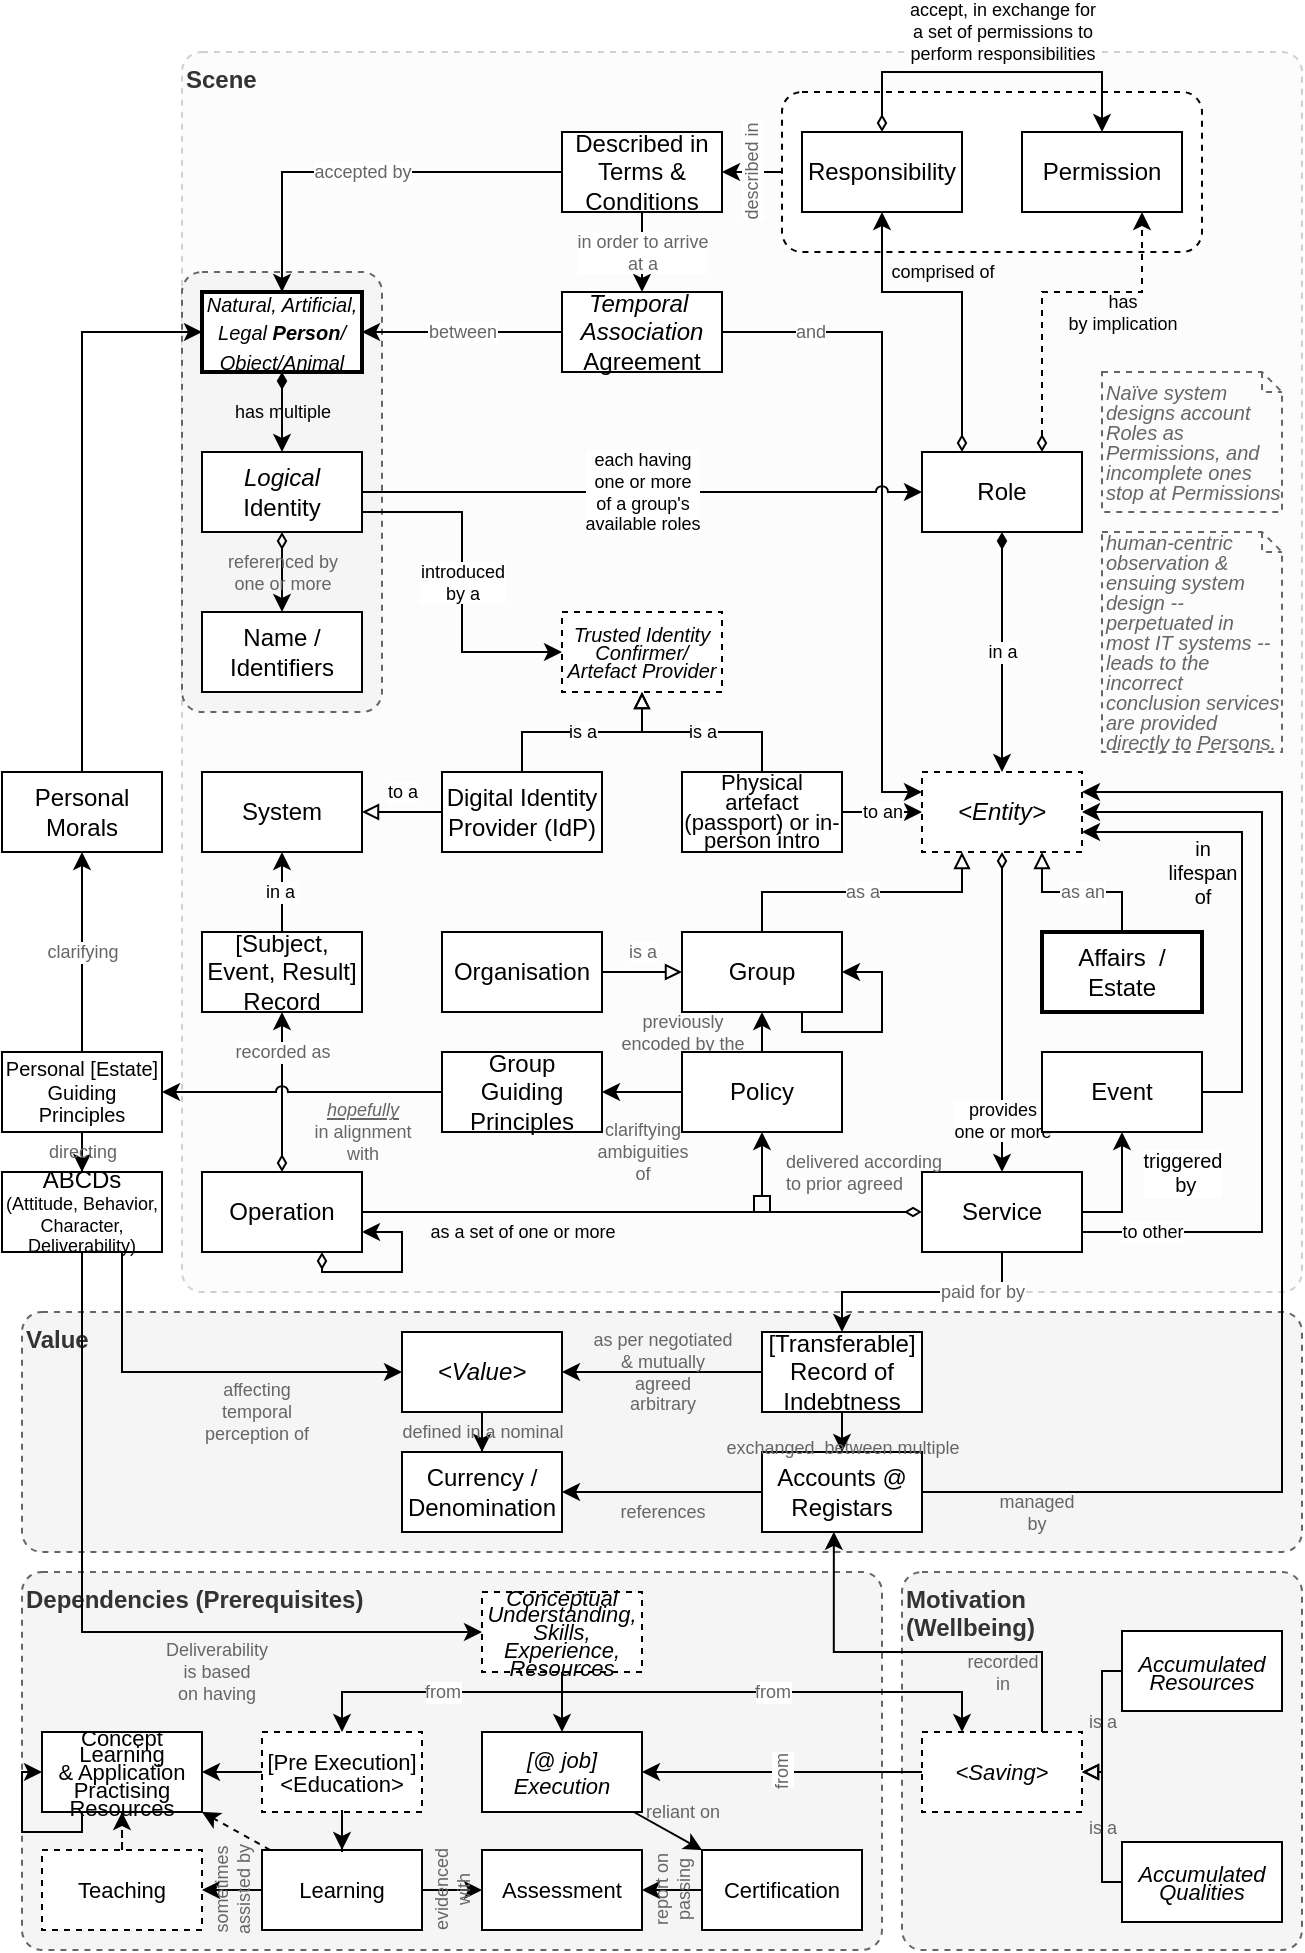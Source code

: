 <mxfile version="15.5.4" type="google" pages="3"><diagram id="Z4I0tvvaWjf_UGHWl6dl" name="The Great Service Game"><mxGraphModel dx="925" dy="492" grid="1" gridSize="10" guides="1" tooltips="1" connect="1" arrows="1" fold="1" page="1" pageScale="1" pageWidth="827" pageHeight="1169" math="0" shadow="0"><root><mxCell id="0"/><mxCell id="1" parent="0"/><mxCell id="_RcSRllv5zkX0lccvKE4-132" value="Motivation &lt;br&gt;(Wellbeing)" style="rounded=1;whiteSpace=wrap;html=1;dashed=1;absoluteArcSize=1;recursiveResize=0;container=1;collapsible=0;fillColor=#f5f5f5;strokeColor=#666666;fontColor=#333333;labelPosition=center;verticalLabelPosition=middle;align=left;verticalAlign=top;fontStyle=1" parent="1" vertex="1"><mxGeometry x="480" y="920" width="200" height="189" as="geometry"/></mxCell><mxCell id="_RcSRllv5zkX0lccvKE4-146" value="&lt;p style=&quot;line-height: 80% ; font-size: 11px&quot;&gt;Accumulated&lt;br&gt;Resources&lt;/p&gt;" style="rounded=0;whiteSpace=wrap;html=1;fontStyle=2;" parent="_RcSRllv5zkX0lccvKE4-132" vertex="1"><mxGeometry x="110" y="29.5" width="80" height="40" as="geometry"/></mxCell><mxCell id="_RcSRllv5zkX0lccvKE4-147" value="&lt;p style=&quot;line-height: 80% ; font-size: 11px&quot;&gt;Accumulated&lt;br&gt;Qualities&lt;/p&gt;" style="rounded=0;whiteSpace=wrap;html=1;fontStyle=2;" parent="_RcSRllv5zkX0lccvKE4-132" vertex="1"><mxGeometry x="110" y="135" width="80" height="40" as="geometry"/></mxCell><mxCell id="_RcSRllv5zkX0lccvKE4-110" value="&lt;p style=&quot;line-height: 80% ; font-size: 11px&quot;&gt;&amp;lt;Saving&amp;gt;&lt;/p&gt;" style="rounded=0;whiteSpace=wrap;html=1;fontStyle=2;dashed=1;" parent="_RcSRllv5zkX0lccvKE4-132" vertex="1"><mxGeometry x="10" y="80" width="80" height="40" as="geometry"/></mxCell><mxCell id="_RcSRllv5zkX0lccvKE4-149" value="is a" style="edgeStyle=elbowEdgeStyle;rounded=0;jumpStyle=arc;orthogonalLoop=1;jettySize=auto;html=1;entryX=1;entryY=0.5;entryDx=0;entryDy=0;labelBackgroundColor=none;fontSize=9;fontColor=#666666;startArrow=none;startFill=0;endArrow=block;endFill=0;strokeColor=default;exitX=0;exitY=0.5;exitDx=0;exitDy=0;" parent="_RcSRllv5zkX0lccvKE4-132" source="_RcSRllv5zkX0lccvKE4-146" target="_RcSRllv5zkX0lccvKE4-110" edge="1"><mxGeometry relative="1" as="geometry"><Array as="points"><mxPoint x="100" y="100"/></Array></mxGeometry></mxCell><mxCell id="_RcSRllv5zkX0lccvKE4-150" value="is a" style="edgeStyle=elbowEdgeStyle;rounded=0;jumpStyle=arc;orthogonalLoop=1;jettySize=auto;html=1;labelBackgroundColor=none;fontSize=9;fontColor=#666666;startArrow=none;startFill=0;endArrow=block;endFill=0;strokeColor=default;exitX=0;exitY=0.5;exitDx=0;exitDy=0;entryX=1;entryY=0.5;entryDx=0;entryDy=0;" parent="_RcSRllv5zkX0lccvKE4-132" source="_RcSRllv5zkX0lccvKE4-147" target="_RcSRllv5zkX0lccvKE4-110" edge="1"><mxGeometry relative="1" as="geometry"><mxPoint x="120" y="159.5" as="sourcePoint"/><mxPoint x="20" y="99.5" as="targetPoint"/><Array as="points"><mxPoint x="100" y="120"/><mxPoint x="110" y="129.5"/></Array></mxGeometry></mxCell><mxCell id="_RcSRllv5zkX0lccvKE4-122" value="Dependencies (Prerequisites)" style="rounded=1;whiteSpace=wrap;html=1;dashed=1;absoluteArcSize=1;recursiveResize=0;container=1;collapsible=0;fillColor=#f5f5f5;strokeColor=#666666;fontColor=#333333;labelPosition=center;verticalLabelPosition=middle;align=left;verticalAlign=top;fontStyle=1" parent="1" vertex="1"><mxGeometry x="40" y="920" width="430" height="189" as="geometry"/></mxCell><mxCell id="_RcSRllv5zkX0lccvKE4-102" value="&lt;p style=&quot;line-height: 80% ; font-size: 11px&quot;&gt;&lt;span&gt;Conceptual Understanding, Skills, Experience, Resources&lt;/span&gt;&lt;/p&gt;" style="rounded=0;whiteSpace=wrap;html=1;fontStyle=2;dashed=1;" parent="_RcSRllv5zkX0lccvKE4-122" vertex="1"><mxGeometry x="230" y="10" width="80" height="40" as="geometry"/></mxCell><mxCell id="_RcSRllv5zkX0lccvKE4-161" value="reliant on" style="edgeStyle=none;rounded=0;jumpStyle=arc;orthogonalLoop=1;jettySize=auto;html=1;entryX=0;entryY=0;entryDx=0;entryDy=0;labelBackgroundColor=none;fontSize=9;fontColor=#666666;startArrow=none;startFill=0;endArrow=classic;endFill=1;strokeColor=default;" parent="_RcSRllv5zkX0lccvKE4-122" source="_RcSRllv5zkX0lccvKE4-108" target="_RcSRllv5zkX0lccvKE4-162" edge="1"><mxGeometry x="0.079" y="12" relative="1" as="geometry"><mxPoint as="offset"/></mxGeometry></mxCell><mxCell id="_RcSRllv5zkX0lccvKE4-108" value="&lt;p style=&quot;line-height: 110% ; font-size: 11px&quot;&gt;[@ job] Execution&lt;/p&gt;" style="rounded=0;whiteSpace=wrap;html=1;fontStyle=2;" parent="_RcSRllv5zkX0lccvKE4-122" vertex="1"><mxGeometry x="230" y="80" width="80" height="40" as="geometry"/></mxCell><mxCell id="_RcSRllv5zkX0lccvKE4-112" style="edgeStyle=orthogonalEdgeStyle;rounded=0;jumpStyle=arc;orthogonalLoop=1;jettySize=auto;html=1;entryX=0.5;entryY=0;entryDx=0;entryDy=0;labelBackgroundColor=default;fontSize=9;fontColor=#666666;startArrow=none;startFill=0;endArrow=classic;endFill=1;strokeColor=default;" parent="_RcSRllv5zkX0lccvKE4-122" source="_RcSRllv5zkX0lccvKE4-102" target="_RcSRllv5zkX0lccvKE4-108" edge="1"><mxGeometry relative="1" as="geometry"/></mxCell><mxCell id="_RcSRllv5zkX0lccvKE4-158" style="edgeStyle=orthogonalEdgeStyle;rounded=0;jumpStyle=arc;orthogonalLoop=1;jettySize=auto;html=1;entryX=1;entryY=0.5;entryDx=0;entryDy=0;labelBackgroundColor=none;fontSize=9;fontColor=#666666;startArrow=none;startFill=0;endArrow=classic;endFill=1;strokeColor=default;" parent="_RcSRllv5zkX0lccvKE4-122" source="_RcSRllv5zkX0lccvKE4-109" target="_RcSRllv5zkX0lccvKE4-157" edge="1"><mxGeometry relative="1" as="geometry"/></mxCell><mxCell id="_RcSRllv5zkX0lccvKE4-109" value="&lt;p style=&quot;line-height: 80% ; font-size: 11px&quot;&gt;&lt;span style=&quot;font-style: normal ; line-height: 100%&quot;&gt;[Pre Execution]&lt;br&gt;&amp;lt;Education&amp;gt;&lt;/span&gt;&lt;/p&gt;" style="rounded=0;whiteSpace=wrap;html=1;fontStyle=2;dashed=1;" parent="_RcSRllv5zkX0lccvKE4-122" vertex="1"><mxGeometry x="120" y="80" width="80" height="40" as="geometry"/></mxCell><mxCell id="_RcSRllv5zkX0lccvKE4-111" value="from" style="edgeStyle=orthogonalEdgeStyle;rounded=0;jumpStyle=arc;orthogonalLoop=1;jettySize=auto;html=1;entryX=0.5;entryY=0;entryDx=0;entryDy=0;labelBackgroundColor=default;fontSize=9;fontColor=#666666;startArrow=none;startFill=0;endArrow=classic;endFill=1;strokeColor=default;exitX=0.5;exitY=1;exitDx=0;exitDy=0;" parent="_RcSRllv5zkX0lccvKE4-122" source="_RcSRllv5zkX0lccvKE4-102" target="_RcSRllv5zkX0lccvKE4-109" edge="1"><mxGeometry relative="1" as="geometry"><Array as="points"><mxPoint x="250" y="60"/><mxPoint x="150" y="60"/></Array></mxGeometry></mxCell><mxCell id="_RcSRllv5zkX0lccvKE4-156" value="sometimes &lt;br&gt;assisted by" style="edgeStyle=orthogonalEdgeStyle;rounded=0;jumpStyle=arc;orthogonalLoop=1;jettySize=auto;html=1;entryX=1;entryY=0.5;entryDx=0;entryDy=0;labelBackgroundColor=none;fontSize=9;fontColor=#666666;startArrow=none;startFill=0;endArrow=classic;endFill=1;strokeColor=default;horizontal=0;" parent="_RcSRllv5zkX0lccvKE4-122" source="_RcSRllv5zkX0lccvKE4-114" target="_RcSRllv5zkX0lccvKE4-153" edge="1"><mxGeometry relative="1" as="geometry"/></mxCell><mxCell id="_RcSRllv5zkX0lccvKE4-160" style="rounded=0;jumpStyle=arc;orthogonalLoop=1;jettySize=auto;html=1;entryX=1;entryY=1;entryDx=0;entryDy=0;dashed=1;labelBackgroundColor=none;fontSize=9;fontColor=#666666;startArrow=none;startFill=0;endArrow=classic;endFill=1;strokeColor=default;" parent="_RcSRllv5zkX0lccvKE4-122" source="_RcSRllv5zkX0lccvKE4-114" target="_RcSRllv5zkX0lccvKE4-157" edge="1"><mxGeometry relative="1" as="geometry"/></mxCell><mxCell id="_RcSRllv5zkX0lccvKE4-114" value="&lt;p style=&quot;line-height: 80% ; font-size: 11px&quot;&gt;Learning&lt;/p&gt;" style="rounded=0;whiteSpace=wrap;html=1;fontStyle=0;" parent="_RcSRllv5zkX0lccvKE4-122" vertex="1"><mxGeometry x="120" y="139" width="80" height="40" as="geometry"/></mxCell><mxCell id="_RcSRllv5zkX0lccvKE4-118" style="edgeStyle=orthogonalEdgeStyle;rounded=0;jumpStyle=arc;orthogonalLoop=1;jettySize=auto;html=1;entryX=0.5;entryY=0;entryDx=0;entryDy=0;labelBackgroundColor=default;fontSize=9;fontColor=#666666;startArrow=none;startFill=0;endArrow=classic;endFill=1;strokeColor=default;" parent="_RcSRllv5zkX0lccvKE4-122" source="_RcSRllv5zkX0lccvKE4-109" target="_RcSRllv5zkX0lccvKE4-114" edge="1"><mxGeometry relative="1" as="geometry"/></mxCell><mxCell id="_RcSRllv5zkX0lccvKE4-115" value="&lt;p style=&quot;line-height: 80% ; font-size: 11px&quot;&gt;Assessment&lt;/p&gt;" style="rounded=0;whiteSpace=wrap;html=1;fontStyle=0;" parent="_RcSRllv5zkX0lccvKE4-122" vertex="1"><mxGeometry x="230" y="139" width="80" height="40" as="geometry"/></mxCell><mxCell id="_RcSRllv5zkX0lccvKE4-120" value="evidenced&lt;br&gt;with" style="edgeStyle=orthogonalEdgeStyle;rounded=0;jumpStyle=arc;orthogonalLoop=1;jettySize=auto;html=1;entryX=0;entryY=0.5;entryDx=0;entryDy=0;labelBackgroundColor=none;fontSize=9;fontColor=#666666;startArrow=none;startFill=0;endArrow=classic;endFill=1;strokeColor=default;horizontal=0;" parent="_RcSRllv5zkX0lccvKE4-122" source="_RcSRllv5zkX0lccvKE4-114" target="_RcSRllv5zkX0lccvKE4-115" edge="1"><mxGeometry relative="1" as="geometry"/></mxCell><mxCell id="_RcSRllv5zkX0lccvKE4-159" style="edgeStyle=orthogonalEdgeStyle;rounded=0;jumpStyle=arc;orthogonalLoop=1;jettySize=auto;html=1;entryX=0.5;entryY=1;entryDx=0;entryDy=0;dashed=1;labelBackgroundColor=none;fontSize=9;fontColor=#666666;startArrow=none;startFill=0;endArrow=classic;endFill=1;strokeColor=default;" parent="_RcSRllv5zkX0lccvKE4-122" source="_RcSRllv5zkX0lccvKE4-153" target="_RcSRllv5zkX0lccvKE4-157" edge="1"><mxGeometry relative="1" as="geometry"/></mxCell><mxCell id="_RcSRllv5zkX0lccvKE4-153" value="&lt;p style=&quot;line-height: 80% ; font-size: 11px&quot;&gt;Teaching&lt;/p&gt;" style="rounded=0;whiteSpace=wrap;html=1;fontStyle=0;dashed=1;" parent="_RcSRllv5zkX0lccvKE4-122" vertex="1"><mxGeometry x="10" y="139" width="80" height="40" as="geometry"/></mxCell><mxCell id="_RcSRllv5zkX0lccvKE4-157" value="&lt;p style=&quot;line-height: 80% ; font-size: 11px&quot;&gt;&lt;span style=&quot;font-style: normal&quot;&gt;Concept Learning&lt;br&gt;&amp;amp; Application Practising&lt;br&gt;Resources&lt;/span&gt;&lt;/p&gt;" style="rounded=0;whiteSpace=wrap;html=1;fontStyle=2;" parent="_RcSRllv5zkX0lccvKE4-122" vertex="1"><mxGeometry x="10" y="80" width="80" height="40" as="geometry"/></mxCell><mxCell id="_RcSRllv5zkX0lccvKE4-163" value="report on&lt;br&gt;passing" style="edgeStyle=none;rounded=0;jumpStyle=arc;orthogonalLoop=1;jettySize=auto;html=1;entryX=1;entryY=0.5;entryDx=0;entryDy=0;labelBackgroundColor=none;fontSize=9;fontColor=#666666;startArrow=none;startFill=0;endArrow=classic;endFill=1;strokeColor=default;horizontal=0;" parent="_RcSRllv5zkX0lccvKE4-122" source="_RcSRllv5zkX0lccvKE4-162" target="_RcSRllv5zkX0lccvKE4-115" edge="1"><mxGeometry relative="1" as="geometry"/></mxCell><mxCell id="_RcSRllv5zkX0lccvKE4-162" value="&lt;p style=&quot;line-height: 80% ; font-size: 11px&quot;&gt;Certification&lt;/p&gt;" style="rounded=0;whiteSpace=wrap;html=1;fontStyle=0;" parent="_RcSRllv5zkX0lccvKE4-122" vertex="1"><mxGeometry x="340" y="139" width="80" height="40" as="geometry"/></mxCell><mxCell id="_tuU_7OMV5ve8hnYHYCF-5" style="edgeStyle=orthogonalEdgeStyle;rounded=0;orthogonalLoop=1;jettySize=auto;html=1;entryX=0;entryY=0.5;entryDx=0;entryDy=0;labelBackgroundColor=none;fontSize=9;endArrow=classic;endFill=1;align=left;exitX=0.25;exitY=1;exitDx=0;exitDy=0;" parent="_RcSRllv5zkX0lccvKE4-122" source="_RcSRllv5zkX0lccvKE4-157" target="_RcSRllv5zkX0lccvKE4-157" edge="1"><mxGeometry relative="1" as="geometry"><Array as="points"><mxPoint x="30" y="130"/><mxPoint y="130"/><mxPoint y="100"/></Array></mxGeometry></mxCell><mxCell id="_RcSRllv5zkX0lccvKE4-78" value="&lt;b&gt;Value&lt;/b&gt;" style="rounded=1;whiteSpace=wrap;html=1;dashed=1;absoluteArcSize=1;recursiveResize=0;container=1;collapsible=0;fillColor=#f5f5f5;strokeColor=#666666;fontColor=#333333;align=left;verticalAlign=top;" parent="1" vertex="1"><mxGeometry x="40" y="790" width="640" height="120" as="geometry"/></mxCell><mxCell id="_RcSRllv5zkX0lccvKE4-65" value="[Transferable]&lt;br&gt;Record of&lt;br&gt;Indebtness" style="rounded=0;whiteSpace=wrap;html=1;" parent="_RcSRllv5zkX0lccvKE4-78" vertex="1"><mxGeometry x="370" y="10" width="80" height="40" as="geometry"/></mxCell><mxCell id="_RcSRllv5zkX0lccvKE4-131" value="references" style="edgeStyle=none;rounded=0;jumpStyle=arc;orthogonalLoop=1;jettySize=auto;html=1;entryX=1;entryY=0.5;entryDx=0;entryDy=0;labelBackgroundColor=none;fontSize=9;fontColor=#666666;startArrow=none;startFill=0;endArrow=classic;endFill=1;strokeColor=default;" parent="_RcSRllv5zkX0lccvKE4-78" source="_RcSRllv5zkX0lccvKE4-66" target="_RcSRllv5zkX0lccvKE4-98" edge="1"><mxGeometry y="10" relative="1" as="geometry"><mxPoint as="offset"/></mxGeometry></mxCell><mxCell id="_RcSRllv5zkX0lccvKE4-66" value="Accounts @ Registars" style="rounded=0;whiteSpace=wrap;html=1;" parent="_RcSRllv5zkX0lccvKE4-78" vertex="1"><mxGeometry x="370" y="70" width="80" height="40" as="geometry"/></mxCell><mxCell id="_RcSRllv5zkX0lccvKE4-68" value="exchanged&amp;nbsp; between multiple" style="edgeStyle=orthogonalEdgeStyle;rounded=0;jumpStyle=sharp;orthogonalLoop=1;jettySize=auto;html=1;fontSize=9;fontColor=#666666;startArrow=none;startFill=0;endArrow=classic;endFill=1;strokeColor=default;labelBackgroundColor=none;" parent="_RcSRllv5zkX0lccvKE4-78" source="_RcSRllv5zkX0lccvKE4-65" edge="1"><mxGeometry x="0.667" relative="1" as="geometry"><mxPoint x="410" y="70" as="targetPoint"/><mxPoint as="offset"/></mxGeometry></mxCell><mxCell id="_RcSRllv5zkX0lccvKE4-100" value="defined in a nominal" style="edgeStyle=orthogonalEdgeStyle;rounded=0;jumpStyle=sharp;orthogonalLoop=1;jettySize=auto;html=1;entryX=0.5;entryY=0;entryDx=0;entryDy=0;labelBackgroundColor=none;fontSize=9;fontColor=#666666;startArrow=none;startFill=0;endArrow=classic;endFill=1;strokeColor=default;" parent="_RcSRllv5zkX0lccvKE4-78" source="_RcSRllv5zkX0lccvKE4-70" target="_RcSRllv5zkX0lccvKE4-98" edge="1"><mxGeometry relative="1" as="geometry"/></mxCell><mxCell id="_RcSRllv5zkX0lccvKE4-70" value="&lt;i&gt;&amp;lt;Value&amp;gt;&lt;/i&gt;" style="rounded=0;whiteSpace=wrap;html=1;" parent="_RcSRllv5zkX0lccvKE4-78" vertex="1"><mxGeometry x="190" y="10" width="80" height="40" as="geometry"/></mxCell><mxCell id="_RcSRllv5zkX0lccvKE4-71" value="as per negotiated&lt;br&gt;&amp;amp; mutually &lt;br&gt;agreed&lt;br&gt;arbitrary" style="edgeStyle=orthogonalEdgeStyle;rounded=0;jumpStyle=sharp;orthogonalLoop=1;jettySize=auto;html=1;entryX=1;entryY=0.5;entryDx=0;entryDy=0;fontSize=9;fontColor=#666666;startArrow=none;startFill=0;endArrow=classic;endFill=1;strokeColor=default;labelBackgroundColor=none;exitX=0;exitY=0.5;exitDx=0;exitDy=0;" parent="_RcSRllv5zkX0lccvKE4-78" source="_RcSRllv5zkX0lccvKE4-65" target="_RcSRllv5zkX0lccvKE4-70" edge="1"><mxGeometry relative="1" as="geometry"><mxPoint x="360.0" y="30" as="sourcePoint"/></mxGeometry></mxCell><mxCell id="_RcSRllv5zkX0lccvKE4-98" value="Currency / Denomination" style="rounded=0;whiteSpace=wrap;html=1;" parent="_RcSRllv5zkX0lccvKE4-78" vertex="1"><mxGeometry x="190" y="70" width="80" height="40" as="geometry"/></mxCell><mxCell id="_RcSRllv5zkX0lccvKE4-53" value="Scene" style="rounded=1;whiteSpace=wrap;html=1;dashed=1;absoluteArcSize=1;recursiveResize=0;container=1;collapsible=0;fillColor=#f5f5f5;verticalAlign=top;align=left;strokeColor=#666666;fontColor=#333333;fontStyle=1;opacity=30;" parent="1" vertex="1"><mxGeometry x="120" y="160" width="560" height="620" as="geometry"/></mxCell><mxCell id="_RcSRllv5zkX0lccvKE4-34" value="" style="rounded=1;whiteSpace=wrap;html=1;dashed=1;absoluteArcSize=1;recursiveResize=0;container=1;collapsible=0;" parent="_RcSRllv5zkX0lccvKE4-53" vertex="1"><mxGeometry x="300" y="20" width="210" height="80" as="geometry"/></mxCell><mxCell id="_RcSRllv5zkX0lccvKE4-12" value="Responsibility" style="rounded=0;whiteSpace=wrap;html=1;" parent="_RcSRllv5zkX0lccvKE4-34" vertex="1"><mxGeometry x="10" y="20" width="80" height="40" as="geometry"/></mxCell><mxCell id="_RcSRllv5zkX0lccvKE4-11" value="Permission" style="rounded=0;whiteSpace=wrap;html=1;" parent="_RcSRllv5zkX0lccvKE4-34" vertex="1"><mxGeometry x="120" y="20" width="80" height="40" as="geometry"/></mxCell><mxCell id="_RcSRllv5zkX0lccvKE4-13" value="accept, in exchange for &lt;br&gt;a set of permissions to &lt;br&gt;perform responsibilities" style="edgeStyle=orthogonalEdgeStyle;rounded=0;orthogonalLoop=1;jettySize=auto;html=1;entryX=0.5;entryY=0;entryDx=0;entryDy=0;startArrow=diamondThin;startFill=0;fontSize=9;exitX=0.5;exitY=0;exitDx=0;exitDy=0;" parent="_RcSRllv5zkX0lccvKE4-34" source="_RcSRllv5zkX0lccvKE4-12" target="_RcSRllv5zkX0lccvKE4-11" edge="1"><mxGeometry x="0.059" y="20" relative="1" as="geometry"><Array as="points"><mxPoint x="50" y="-10"/><mxPoint x="160" y="-10"/></Array><mxPoint as="offset"/></mxGeometry></mxCell><mxCell id="_tuU_7OMV5ve8hnYHYCF-2" value="triggered&lt;br&gt;&amp;nbsp;by" style="edgeStyle=orthogonalEdgeStyle;rounded=0;orthogonalLoop=1;jettySize=auto;html=1;entryX=0.5;entryY=1;entryDx=0;entryDy=0;exitX=1;exitY=0.5;exitDx=0;exitDy=0;fontSize=10;" parent="_RcSRllv5zkX0lccvKE4-53" source="_RcSRllv5zkX0lccvKE4-1" target="_tuU_7OMV5ve8hnYHYCF-1" edge="1"><mxGeometry x="0.333" y="-30" relative="1" as="geometry"><mxPoint as="offset"/></mxGeometry></mxCell><mxCell id="_RcSRllv5zkX0lccvKE4-1" value="Service" style="rounded=0;whiteSpace=wrap;html=1;" parent="_RcSRllv5zkX0lccvKE4-53" vertex="1"><mxGeometry x="370" y="560" width="80" height="40" as="geometry"/></mxCell><mxCell id="_RcSRllv5zkX0lccvKE4-19" value="as a set of one or more" style="rounded=0;orthogonalLoop=1;jettySize=auto;html=1;startArrow=none;startFill=0;endArrow=diamondThin;endFill=0;entryX=0;entryY=0.5;entryDx=0;entryDy=0;fontSize=9;exitX=1;exitY=0.5;exitDx=0;exitDy=0;labelBackgroundColor=none;" parent="_RcSRllv5zkX0lccvKE4-53" source="_RcSRllv5zkX0lccvKE4-105" target="_RcSRllv5zkX0lccvKE4-1" edge="1"><mxGeometry x="-0.429" y="-10" relative="1" as="geometry"><mxPoint x="150" y="500" as="targetPoint"/><mxPoint as="offset"/></mxGeometry></mxCell><mxCell id="_RcSRllv5zkX0lccvKE4-14" value="comprised of" style="edgeStyle=orthogonalEdgeStyle;rounded=0;orthogonalLoop=1;jettySize=auto;html=1;entryX=0.5;entryY=1;entryDx=0;entryDy=0;startArrow=diamondThin;startFill=0;fontSize=9;exitX=0.25;exitY=0;exitDx=0;exitDy=0;labelBackgroundColor=none;" parent="_RcSRllv5zkX0lccvKE4-53" source="_RcSRllv5zkX0lccvKE4-3" target="_RcSRllv5zkX0lccvKE4-12" edge="1"><mxGeometry x="0.125" y="-10" relative="1" as="geometry"><Array as="points"><mxPoint x="390" y="120"/><mxPoint x="350" y="120"/></Array><mxPoint as="offset"/></mxGeometry></mxCell><mxCell id="_RcSRllv5zkX0lccvKE4-3" value="Role" style="rounded=0;whiteSpace=wrap;html=1;" parent="_RcSRllv5zkX0lccvKE4-53" vertex="1"><mxGeometry x="370" y="200" width="80" height="40" as="geometry"/></mxCell><mxCell id="_RcSRllv5zkX0lccvKE4-10" value="provides&lt;br style=&quot;font-size: 9px&quot;&gt;one or more" style="edgeStyle=orthogonalEdgeStyle;rounded=0;orthogonalLoop=1;jettySize=auto;html=1;entryX=0.5;entryY=0;entryDx=0;entryDy=0;startArrow=diamondThin;startFill=0;fontSize=9;" parent="_RcSRllv5zkX0lccvKE4-53" source="_RcSRllv5zkX0lccvKE4-4" target="_RcSRllv5zkX0lccvKE4-1" edge="1"><mxGeometry x="0.667" relative="1" as="geometry"><mxPoint as="offset"/></mxGeometry></mxCell><mxCell id="_RcSRllv5zkX0lccvKE4-4" value="&amp;lt;Entity&amp;gt;" style="rounded=0;whiteSpace=wrap;html=1;fontStyle=2;dashed=1;" parent="_RcSRllv5zkX0lccvKE4-53" vertex="1"><mxGeometry x="370" y="360" width="80" height="40" as="geometry"/></mxCell><mxCell id="_RcSRllv5zkX0lccvKE4-17" value="to other" style="edgeStyle=orthogonalEdgeStyle;rounded=0;orthogonalLoop=1;jettySize=auto;html=1;startArrow=none;startFill=0;exitX=1;exitY=0.75;exitDx=0;exitDy=0;fontSize=9;entryX=1;entryY=0.5;entryDx=0;entryDy=0;" parent="_RcSRllv5zkX0lccvKE4-53" source="_RcSRllv5zkX0lccvKE4-1" target="_RcSRllv5zkX0lccvKE4-4" edge="1"><mxGeometry x="-0.824" relative="1" as="geometry"><mxPoint x="440" y="580" as="sourcePoint"/><mxPoint x="460" y="390" as="targetPoint"/><Array as="points"><mxPoint x="540" y="590"/><mxPoint x="540" y="380"/></Array><mxPoint as="offset"/></mxGeometry></mxCell><mxCell id="_RcSRllv5zkX0lccvKE4-9" value="in a" style="edgeStyle=orthogonalEdgeStyle;rounded=0;orthogonalLoop=1;jettySize=auto;html=1;entryX=0.5;entryY=0;entryDx=0;entryDy=0;startArrow=diamondThin;startFill=1;fontSize=9;" parent="_RcSRllv5zkX0lccvKE4-53" source="_RcSRllv5zkX0lccvKE4-3" target="_RcSRllv5zkX0lccvKE4-4" edge="1"><mxGeometry relative="1" as="geometry"/></mxCell><mxCell id="_RcSRllv5zkX0lccvKE4-20" value="[Subject, Event, Result]&lt;br&gt;Record&lt;br&gt;" style="rounded=0;whiteSpace=wrap;html=1;" parent="_RcSRllv5zkX0lccvKE4-53" vertex="1"><mxGeometry x="10" y="440" width="80" height="40" as="geometry"/></mxCell><mxCell id="_RcSRllv5zkX0lccvKE4-23" value="System" style="rounded=0;whiteSpace=wrap;html=1;" parent="_RcSRllv5zkX0lccvKE4-53" vertex="1"><mxGeometry x="10" y="360" width="80" height="40" as="geometry"/></mxCell><mxCell id="_RcSRllv5zkX0lccvKE4-24" value="in a&amp;nbsp;" style="edgeStyle=orthogonalEdgeStyle;rounded=0;orthogonalLoop=1;jettySize=auto;html=1;startArrow=none;startFill=0;endArrow=classic;endFill=1;fontSize=9;" parent="_RcSRllv5zkX0lccvKE4-53" source="_RcSRllv5zkX0lccvKE4-20" target="_RcSRllv5zkX0lccvKE4-23" edge="1"><mxGeometry relative="1" as="geometry"/></mxCell><mxCell id="_RcSRllv5zkX0lccvKE4-27" value="to an" style="edgeStyle=none;rounded=0;orthogonalLoop=1;jettySize=auto;html=1;entryX=0;entryY=0.5;entryDx=0;entryDy=0;startArrow=none;startFill=0;endArrow=classic;endFill=1;exitX=1;exitY=0.5;exitDx=0;exitDy=0;fontSize=9;" parent="_RcSRllv5zkX0lccvKE4-53" source="_RcSRllv5zkX0lccvKE4-31" target="_RcSRllv5zkX0lccvKE4-4" edge="1"><mxGeometry relative="1" as="geometry"><mxPoint x="290" y="380" as="sourcePoint"/></mxGeometry></mxCell><mxCell id="_RcSRllv5zkX0lccvKE4-25" value="&lt;p style=&quot;line-height: 90% ; font-size: 10px&quot;&gt;&lt;font style=&quot;font-size: 10px&quot;&gt;Trusted Identity Confirmer/ &lt;/font&gt;&lt;font style=&quot;font-size: 10px&quot;&gt;Artefact Provider&lt;/font&gt;&lt;/p&gt;" style="rounded=0;whiteSpace=wrap;html=1;dashed=1;fontStyle=2" parent="_RcSRllv5zkX0lccvKE4-53" vertex="1"><mxGeometry x="190" y="280" width="80" height="40" as="geometry"/></mxCell><mxCell id="_RcSRllv5zkX0lccvKE4-29" value="is a" style="edgeStyle=orthogonalEdgeStyle;rounded=0;orthogonalLoop=1;jettySize=auto;html=1;entryX=0.5;entryY=1;entryDx=0;entryDy=0;startArrow=none;startFill=0;endArrow=block;endFill=0;fontSize=9;" parent="_RcSRllv5zkX0lccvKE4-53" source="_RcSRllv5zkX0lccvKE4-28" target="_RcSRllv5zkX0lccvKE4-25" edge="1"><mxGeometry relative="1" as="geometry"><mxPoint x="190" y="360" as="targetPoint"/></mxGeometry></mxCell><mxCell id="_RcSRllv5zkX0lccvKE4-30" value="to a" style="edgeStyle=none;rounded=0;orthogonalLoop=1;jettySize=auto;html=1;entryX=1;entryY=0.5;entryDx=0;entryDy=0;startArrow=none;startFill=0;endArrow=block;endFill=0;fontSize=9;" parent="_RcSRllv5zkX0lccvKE4-53" source="_RcSRllv5zkX0lccvKE4-28" target="_RcSRllv5zkX0lccvKE4-23" edge="1"><mxGeometry y="-10" relative="1" as="geometry"><mxPoint as="offset"/></mxGeometry></mxCell><mxCell id="_RcSRllv5zkX0lccvKE4-28" value="Digital Identity Provider (IdP)" style="rounded=0;whiteSpace=wrap;html=1;" parent="_RcSRllv5zkX0lccvKE4-53" vertex="1"><mxGeometry x="130" y="360" width="80" height="40" as="geometry"/></mxCell><mxCell id="_RcSRllv5zkX0lccvKE4-32" value="is a" style="edgeStyle=orthogonalEdgeStyle;rounded=0;orthogonalLoop=1;jettySize=auto;html=1;entryX=0.5;entryY=1;entryDx=0;entryDy=0;startArrow=none;startFill=0;endArrow=block;endFill=0;exitX=0.5;exitY=0;exitDx=0;exitDy=0;fontSize=9;" parent="_RcSRllv5zkX0lccvKE4-53" source="_RcSRllv5zkX0lccvKE4-31" target="_RcSRllv5zkX0lccvKE4-25" edge="1"><mxGeometry relative="1" as="geometry"><mxPoint x="190" y="360" as="targetPoint"/></mxGeometry></mxCell><mxCell id="_RcSRllv5zkX0lccvKE4-31" value="&lt;p style=&quot;line-height: 80%&quot;&gt;&lt;font style=&quot;font-size: 11px&quot;&gt;Physical artefact (passport) or in-person intro&lt;/font&gt;&lt;/p&gt;" style="rounded=0;whiteSpace=wrap;html=1;" parent="_RcSRllv5zkX0lccvKE4-53" vertex="1"><mxGeometry x="250" y="360" width="80" height="40" as="geometry"/></mxCell><mxCell id="_RcSRllv5zkX0lccvKE4-33" value="Described in Terms &amp;amp; Conditions" style="rounded=0;whiteSpace=wrap;html=1;" parent="_RcSRllv5zkX0lccvKE4-53" vertex="1"><mxGeometry x="190" y="40" width="80" height="40" as="geometry"/></mxCell><mxCell id="_RcSRllv5zkX0lccvKE4-44" value="described in" style="edgeStyle=orthogonalEdgeStyle;rounded=0;orthogonalLoop=1;jettySize=auto;html=1;entryX=1;entryY=0.5;entryDx=0;entryDy=0;fontColor=#666666;startArrow=none;startFill=0;endArrow=classic;endFill=1;fontSize=9;horizontal=0;" parent="_RcSRllv5zkX0lccvKE4-53" source="_RcSRllv5zkX0lccvKE4-34" target="_RcSRllv5zkX0lccvKE4-33" edge="1"><mxGeometry relative="1" as="geometry"/></mxCell><mxCell id="_RcSRllv5zkX0lccvKE4-50" value="and" style="edgeStyle=elbowEdgeStyle;rounded=0;orthogonalLoop=1;jettySize=auto;html=1;entryX=0;entryY=0.25;entryDx=0;entryDy=0;fontColor=#666666;startArrow=none;startFill=0;endArrow=classic;endFill=1;jumpStyle=sharp;fontSize=9;exitX=1;exitY=0.5;exitDx=0;exitDy=0;" parent="_RcSRllv5zkX0lccvKE4-53" source="_RcSRllv5zkX0lccvKE4-35" target="_RcSRllv5zkX0lccvKE4-4" edge="1"><mxGeometry x="-0.737" relative="1" as="geometry"><Array as="points"><mxPoint x="350" y="150"/></Array><mxPoint as="offset"/></mxGeometry></mxCell><mxCell id="_RcSRllv5zkX0lccvKE4-35" value="&lt;i&gt;Temporal&lt;/i&gt;&amp;nbsp;&lt;br&gt;&lt;i&gt;Association&lt;/i&gt; Agreement" style="rounded=0;whiteSpace=wrap;html=1;" parent="_RcSRllv5zkX0lccvKE4-53" vertex="1"><mxGeometry x="190" y="120" width="80" height="40" as="geometry"/></mxCell><mxCell id="_RcSRllv5zkX0lccvKE4-40" value="as a" style="edgeStyle=orthogonalEdgeStyle;rounded=0;orthogonalLoop=1;jettySize=auto;html=1;entryX=0.25;entryY=1;entryDx=0;entryDy=0;fontColor=#666666;startArrow=none;startFill=0;endArrow=block;endFill=0;fontSize=9;exitX=0.5;exitY=0;exitDx=0;exitDy=0;" parent="_RcSRllv5zkX0lccvKE4-53" source="_RcSRllv5zkX0lccvKE4-37" target="_RcSRllv5zkX0lccvKE4-4" edge="1"><mxGeometry relative="1" as="geometry"/></mxCell><mxCell id="_RcSRllv5zkX0lccvKE4-37" value="Group" style="rounded=0;whiteSpace=wrap;html=1;fontStyle=0" parent="_RcSRllv5zkX0lccvKE4-53" vertex="1"><mxGeometry x="250" y="440" width="80" height="40" as="geometry"/></mxCell><mxCell id="_RcSRllv5zkX0lccvKE4-42" value="is a" style="edgeStyle=orthogonalEdgeStyle;rounded=0;orthogonalLoop=1;jettySize=auto;html=1;entryX=0;entryY=0.5;entryDx=0;entryDy=0;fontColor=#666666;startArrow=none;startFill=0;endArrow=block;endFill=0;fontSize=9;" parent="_RcSRllv5zkX0lccvKE4-53" source="_RcSRllv5zkX0lccvKE4-41" target="_RcSRllv5zkX0lccvKE4-37" edge="1"><mxGeometry y="10" relative="1" as="geometry"><mxPoint as="offset"/></mxGeometry></mxCell><mxCell id="_RcSRllv5zkX0lccvKE4-41" value="Organisation" style="rounded=0;whiteSpace=wrap;html=1;fontStyle=0" parent="_RcSRllv5zkX0lccvKE4-53" vertex="1"><mxGeometry x="130" y="440" width="80" height="40" as="geometry"/></mxCell><mxCell id="_RcSRllv5zkX0lccvKE4-48" value="in order to arrive&lt;br style=&quot;font-size: 9px&quot;&gt;at a" style="edgeStyle=orthogonalEdgeStyle;rounded=0;orthogonalLoop=1;jettySize=auto;html=1;entryX=0.5;entryY=0;entryDx=0;entryDy=0;fontColor=#666666;startArrow=none;startFill=0;endArrow=classic;endFill=1;fontSize=9;" parent="_RcSRllv5zkX0lccvKE4-53" source="_RcSRllv5zkX0lccvKE4-33" target="_RcSRllv5zkX0lccvKE4-35" edge="1"><mxGeometry relative="1" as="geometry"/></mxCell><mxCell id="_RcSRllv5zkX0lccvKE4-15" value="has &lt;br&gt;by implication" style="edgeStyle=orthogonalEdgeStyle;rounded=0;orthogonalLoop=1;jettySize=auto;html=1;entryX=0.75;entryY=1;entryDx=0;entryDy=0;startArrow=diamondThin;startFill=0;dashed=1;exitX=0.75;exitY=0;exitDx=0;exitDy=0;fontSize=9;labelBackgroundColor=none;" parent="_RcSRllv5zkX0lccvKE4-53" source="_RcSRllv5zkX0lccvKE4-3" target="_RcSRllv5zkX0lccvKE4-11" edge="1"><mxGeometry x="0.412" y="-10" relative="1" as="geometry"><Array as="points"><mxPoint x="430" y="120"/><mxPoint x="480" y="120"/></Array><mxPoint as="offset"/></mxGeometry></mxCell><mxCell id="_RcSRllv5zkX0lccvKE4-38" value="Affairs&amp;nbsp; / Estate" style="rounded=0;whiteSpace=wrap;html=1;fontStyle=0;strokeWidth=2;" parent="_RcSRllv5zkX0lccvKE4-53" vertex="1"><mxGeometry x="430" y="440" width="80" height="40" as="geometry"/></mxCell><mxCell id="_RcSRllv5zkX0lccvKE4-39" value="as an" style="edgeStyle=orthogonalEdgeStyle;rounded=0;orthogonalLoop=1;jettySize=auto;html=1;entryX=0.75;entryY=1;entryDx=0;entryDy=0;fontColor=#666666;startArrow=none;startFill=0;endArrow=block;endFill=0;fontSize=9;exitX=0.5;exitY=0;exitDx=0;exitDy=0;" parent="_RcSRllv5zkX0lccvKE4-53" source="_RcSRllv5zkX0lccvKE4-38" target="_RcSRllv5zkX0lccvKE4-4" edge="1"><mxGeometry relative="1" as="geometry"><mxPoint x="330" y="440" as="sourcePoint"/></mxGeometry></mxCell><mxCell id="_RcSRllv5zkX0lccvKE4-64" value="&lt;p style=&quot;line-height: 100%&quot;&gt;&lt;font style=&quot;font-size: 10px&quot;&gt;human-centric observation &amp;amp; ensuing system design -- perpetuated in most IT systems -- leads to the incorrect conclusion services are provided directly to Persons.&lt;/font&gt;&lt;/p&gt;" style="shape=note2;boundedLbl=1;whiteSpace=wrap;html=1;size=10;verticalAlign=middle;align=left;dashed=1;fontSize=9;fontColor=#666666;strokeColor=#666666;fillColor=none;fontStyle=2" parent="_RcSRllv5zkX0lccvKE4-53" vertex="1"><mxGeometry x="460" y="240" width="90" height="110" as="geometry"/></mxCell><mxCell id="_RcSRllv5zkX0lccvKE4-88" value="previously &lt;br&gt;encoded by the" style="rounded=0;jumpStyle=sharp;orthogonalLoop=1;jettySize=auto;html=1;entryX=0.5;entryY=1;entryDx=0;entryDy=0;labelBackgroundColor=none;fontSize=9;fontColor=#666666;startArrow=none;startFill=0;endArrow=classic;endFill=1;strokeColor=default;exitX=0.5;exitY=0;exitDx=0;exitDy=0;" parent="_RcSRllv5zkX0lccvKE4-53" source="_RcSRllv5zkX0lccvKE4-77" target="_RcSRllv5zkX0lccvKE4-37" edge="1"><mxGeometry y="40" relative="1" as="geometry"><mxPoint as="offset"/></mxGeometry></mxCell><mxCell id="_RcSRllv5zkX0lccvKE4-89" value="clariftying&lt;br&gt;ambiguities &lt;br&gt;of" style="edgeStyle=orthogonalEdgeStyle;rounded=0;jumpStyle=sharp;orthogonalLoop=1;jettySize=auto;html=1;entryX=1;entryY=0.5;entryDx=0;entryDy=0;labelBackgroundColor=none;fontSize=9;fontColor=#666666;startArrow=none;startFill=0;endArrow=classic;endFill=1;strokeColor=default;" parent="_RcSRllv5zkX0lccvKE4-53" source="_RcSRllv5zkX0lccvKE4-77" target="_RcSRllv5zkX0lccvKE4-87" edge="1"><mxGeometry y="30" relative="1" as="geometry"><mxPoint as="offset"/></mxGeometry></mxCell><mxCell id="_RcSRllv5zkX0lccvKE4-77" value="Policy" style="rounded=0;whiteSpace=wrap;html=1;" parent="_RcSRllv5zkX0lccvKE4-53" vertex="1"><mxGeometry x="250" y="500" width="80" height="40" as="geometry"/></mxCell><mxCell id="_RcSRllv5zkX0lccvKE4-87" value="Group&lt;br&gt;Guiding&lt;br&gt;Principles" style="rounded=0;whiteSpace=wrap;html=1;" parent="_RcSRllv5zkX0lccvKE4-53" vertex="1"><mxGeometry x="130" y="500" width="80" height="40" as="geometry"/></mxCell><mxCell id="_RcSRllv5zkX0lccvKE4-106" value="recorded as" style="edgeStyle=orthogonalEdgeStyle;rounded=0;jumpStyle=arc;orthogonalLoop=1;jettySize=auto;html=1;entryX=0.5;entryY=1;entryDx=0;entryDy=0;labelBackgroundColor=default;fontSize=9;fontColor=#666666;startArrow=diamondThin;startFill=0;endArrow=classic;endFill=1;strokeColor=default;" parent="_RcSRllv5zkX0lccvKE4-53" source="_RcSRllv5zkX0lccvKE4-105" target="_RcSRllv5zkX0lccvKE4-20" edge="1"><mxGeometry x="0.5" relative="1" as="geometry"><mxPoint x="90" y="580" as="targetPoint"/><mxPoint as="offset"/></mxGeometry></mxCell><mxCell id="_RcSRllv5zkX0lccvKE4-105" value="Operation" style="rounded=0;whiteSpace=wrap;html=1;" parent="_RcSRllv5zkX0lccvKE4-53" vertex="1"><mxGeometry x="10" y="560" width="80" height="40" as="geometry"/></mxCell><mxCell id="_RcSRllv5zkX0lccvKE4-107" style="edgeStyle=orthogonalEdgeStyle;rounded=0;jumpStyle=arc;orthogonalLoop=1;jettySize=auto;html=1;entryX=1;entryY=0.75;entryDx=0;entryDy=0;labelBackgroundColor=default;fontSize=9;fontColor=#666666;startArrow=diamondThin;startFill=0;endArrow=classic;endFill=1;strokeColor=default;exitX=0.75;exitY=1;exitDx=0;exitDy=0;" parent="_RcSRllv5zkX0lccvKE4-53" source="_RcSRllv5zkX0lccvKE4-105" target="_RcSRllv5zkX0lccvKE4-105" edge="1"><mxGeometry relative="1" as="geometry"><Array as="points"><mxPoint x="70" y="610"/><mxPoint x="110" y="610"/><mxPoint x="110" y="590"/></Array></mxGeometry></mxCell><mxCell id="_RcSRllv5zkX0lccvKE4-151" value="&lt;p style=&quot;line-height: 100%&quot;&gt;&lt;font style=&quot;font-size: 10px&quot;&gt;Naïve system designs account Roles as Permissions, and incomplete ones stop at Permissions&lt;/font&gt;&lt;/p&gt;" style="shape=note2;boundedLbl=1;whiteSpace=wrap;html=1;size=10;verticalAlign=middle;align=left;dashed=1;fontSize=9;fontColor=#666666;strokeColor=#666666;fillColor=none;fontStyle=2" parent="_RcSRllv5zkX0lccvKE4-53" vertex="1"><mxGeometry x="460" y="160" width="90" height="70" as="geometry"/></mxCell><mxCell id="_tuU_7OMV5ve8hnYHYCF-4" value="in&lt;br&gt;lifespan&lt;br&gt;of" style="edgeStyle=orthogonalEdgeStyle;rounded=0;orthogonalLoop=1;jettySize=auto;html=1;entryX=1;entryY=0.75;entryDx=0;entryDy=0;fontSize=10;labelBackgroundColor=none;" parent="_RcSRllv5zkX0lccvKE4-53" source="_tuU_7OMV5ve8hnYHYCF-1" target="_RcSRllv5zkX0lccvKE4-4" edge="1"><mxGeometry x="0.478" y="20" relative="1" as="geometry"><Array as="points"><mxPoint x="530" y="520"/><mxPoint x="530" y="390"/></Array><mxPoint as="offset"/></mxGeometry></mxCell><mxCell id="_tuU_7OMV5ve8hnYHYCF-1" value="Event" style="rounded=0;whiteSpace=wrap;html=1;fontStyle=0;strokeWidth=1;" parent="_RcSRllv5zkX0lccvKE4-53" vertex="1"><mxGeometry x="430" y="500" width="80" height="40" as="geometry"/></mxCell><mxCell id="_tuU_7OMV5ve8hnYHYCF-6" style="edgeStyle=orthogonalEdgeStyle;rounded=0;orthogonalLoop=1;jettySize=auto;html=1;entryX=1;entryY=0.5;entryDx=0;entryDy=0;labelBackgroundColor=none;fontSize=9;endArrow=classic;endFill=1;align=left;exitX=0.75;exitY=1;exitDx=0;exitDy=0;" parent="_RcSRllv5zkX0lccvKE4-53" source="_RcSRllv5zkX0lccvKE4-37" target="_RcSRllv5zkX0lccvKE4-37" edge="1"><mxGeometry relative="1" as="geometry"><Array as="points"><mxPoint x="310" y="490"/><mxPoint x="350" y="490"/><mxPoint x="350" y="460"/></Array></mxGeometry></mxCell><mxCell id="_RcSRllv5zkX0lccvKE4-57" value="" style="rounded=1;whiteSpace=wrap;html=1;dashed=1;absoluteArcSize=1;recursiveResize=0;container=1;collapsible=0;fillColor=#f5f5f5;strokeColor=#666666;fontColor=#333333;" parent="1" vertex="1"><mxGeometry x="120" y="270" width="100" height="220" as="geometry"/></mxCell><mxCell id="_RcSRllv5zkX0lccvKE4-62" value="Name / Identifiers" style="rounded=0;whiteSpace=wrap;html=1;" parent="_RcSRllv5zkX0lccvKE4-57" vertex="1"><mxGeometry x="10" y="170" width="80" height="40" as="geometry"/></mxCell><mxCell id="_RcSRllv5zkX0lccvKE4-6" value="&lt;i&gt;Logical&lt;/i&gt;&lt;br&gt;Identity" style="rounded=0;whiteSpace=wrap;html=1;" parent="_RcSRllv5zkX0lccvKE4-57" vertex="1"><mxGeometry x="10" y="90" width="80" height="40" as="geometry"/></mxCell><mxCell id="_RcSRllv5zkX0lccvKE4-5" value="&lt;i&gt;&lt;font style=&quot;font-size: 10px ; line-height: 80%&quot;&gt;Natural, Artificial, Legal&amp;nbsp;&lt;b&gt;Person&lt;/b&gt;/ Object/Animal&lt;/font&gt;&lt;/i&gt;" style="rounded=0;whiteSpace=wrap;html=1;strokeWidth=2;" parent="_RcSRllv5zkX0lccvKE4-57" vertex="1"><mxGeometry x="10" y="10" width="80" height="40" as="geometry"/></mxCell><mxCell id="_RcSRllv5zkX0lccvKE4-63" value="referenced by&lt;br style=&quot;font-size: 9px;&quot;&gt;one or more" style="edgeStyle=elbowEdgeStyle;rounded=0;jumpStyle=sharp;orthogonalLoop=1;jettySize=auto;html=1;entryX=0.5;entryY=0;entryDx=0;entryDy=0;fontColor=#666666;startArrow=diamondThin;startFill=0;endArrow=classic;endFill=1;strokeColor=default;exitX=0.5;exitY=1;exitDx=0;exitDy=0;fontSize=9;labelBackgroundColor=none;" parent="_RcSRllv5zkX0lccvKE4-57" source="_RcSRllv5zkX0lccvKE4-6" target="_RcSRllv5zkX0lccvKE4-62" edge="1"><mxGeometry relative="1" as="geometry"/></mxCell><mxCell id="_RcSRllv5zkX0lccvKE4-7" value="has multiple" style="edgeStyle=orthogonalEdgeStyle;rounded=0;orthogonalLoop=1;jettySize=auto;html=1;entryX=0.5;entryY=0;entryDx=0;entryDy=0;startArrow=diamondThin;startFill=1;exitX=0.5;exitY=1;exitDx=0;exitDy=0;fontSize=9;labelBackgroundColor=none;" parent="_RcSRllv5zkX0lccvKE4-57" source="_RcSRllv5zkX0lccvKE4-5" target="_RcSRllv5zkX0lccvKE4-6" edge="1"><mxGeometry relative="1" as="geometry"><mxPoint x="330" y="50.0" as="sourcePoint"/><mxPoint x="330" y="90.0" as="targetPoint"/></mxGeometry></mxCell><mxCell id="_RcSRllv5zkX0lccvKE4-45" value="accepted by" style="edgeStyle=orthogonalEdgeStyle;rounded=0;orthogonalLoop=1;jettySize=auto;html=1;fontColor=#666666;startArrow=none;startFill=0;endArrow=classic;endFill=1;entryX=0.5;entryY=0;entryDx=0;entryDy=0;fontSize=9;" parent="1" source="_RcSRllv5zkX0lccvKE4-33" target="_RcSRllv5zkX0lccvKE4-5" edge="1"><mxGeometry relative="1" as="geometry"><mxPoint x="330" y="270" as="targetPoint"/></mxGeometry></mxCell><mxCell id="_RcSRllv5zkX0lccvKE4-49" value="between" style="rounded=0;orthogonalLoop=1;jettySize=auto;html=1;entryX=1;entryY=0.5;entryDx=0;entryDy=0;fontColor=#666666;startArrow=none;startFill=0;endArrow=classic;endFill=1;fontSize=9;" parent="1" source="_RcSRllv5zkX0lccvKE4-35" target="_RcSRllv5zkX0lccvKE4-5" edge="1"><mxGeometry relative="1" as="geometry"><mxPoint x="390" y="300.0" as="targetPoint"/></mxGeometry></mxCell><mxCell id="_RcSRllv5zkX0lccvKE4-26" value="introduced&lt;br&gt;by a" style="rounded=0;orthogonalLoop=1;jettySize=auto;html=1;entryX=0;entryY=0.5;entryDx=0;entryDy=0;startArrow=none;startFill=0;endArrow=classic;endFill=1;exitX=1;exitY=0.75;exitDx=0;exitDy=0;edgeStyle=orthogonalEdgeStyle;fontSize=9;" parent="1" source="_RcSRllv5zkX0lccvKE4-6" target="_RcSRllv5zkX0lccvKE4-25" edge="1"><mxGeometry relative="1" as="geometry"><mxPoint x="350" y="400.0" as="sourcePoint"/></mxGeometry></mxCell><mxCell id="_RcSRllv5zkX0lccvKE4-8" value="each having&lt;br style=&quot;font-size: 9px;&quot;&gt;one or more&lt;br style=&quot;font-size: 9px;&quot;&gt;of a group's &lt;br style=&quot;font-size: 9px;&quot;&gt;available roles" style="edgeStyle=orthogonalEdgeStyle;rounded=0;orthogonalLoop=1;jettySize=auto;html=1;startArrow=none;startFill=0;jumpStyle=arc;fontSize=9;entryX=0;entryY=0.5;entryDx=0;entryDy=0;exitX=1;exitY=0.5;exitDx=0;exitDy=0;" parent="1" source="_RcSRllv5zkX0lccvKE4-6" target="_RcSRllv5zkX0lccvKE4-3" edge="1"><mxGeometry relative="1" as="geometry"><mxPoint x="250" y="380" as="sourcePoint"/><mxPoint x="610" y="380" as="targetPoint"/></mxGeometry></mxCell><mxCell id="_RcSRllv5zkX0lccvKE4-74" value="managed &lt;br&gt;by" style="edgeStyle=orthogonalEdgeStyle;rounded=0;jumpStyle=sharp;orthogonalLoop=1;jettySize=auto;html=1;fontSize=9;fontColor=#666666;startArrow=none;startFill=0;endArrow=classic;endFill=1;strokeColor=default;labelBackgroundColor=none;exitX=1;exitY=0.5;exitDx=0;exitDy=0;entryX=1;entryY=0.25;entryDx=0;entryDy=0;" parent="1" source="_RcSRllv5zkX0lccvKE4-66" target="_RcSRllv5zkX0lccvKE4-4" edge="1"><mxGeometry x="-0.821" y="-10" relative="1" as="geometry"><mxPoint x="570" y="890" as="sourcePoint"/><mxPoint x="600" y="530" as="targetPoint"/><Array as="points"><mxPoint x="670" y="880"/><mxPoint x="670" y="530"/></Array><mxPoint as="offset"/></mxGeometry></mxCell><mxCell id="_RcSRllv5zkX0lccvKE4-69" value="paid for by" style="edgeStyle=orthogonalEdgeStyle;rounded=0;jumpStyle=sharp;orthogonalLoop=1;jettySize=auto;html=1;entryX=0.5;entryY=0;entryDx=0;entryDy=0;fontSize=9;fontColor=#666666;startArrow=none;startFill=0;endArrow=classic;endFill=1;strokeColor=default;" parent="1" source="_RcSRllv5zkX0lccvKE4-1" target="_RcSRllv5zkX0lccvKE4-65" edge="1"><mxGeometry x="-0.5" relative="1" as="geometry"><mxPoint as="offset"/></mxGeometry></mxCell><mxCell id="_RcSRllv5zkX0lccvKE4-85" value="delivered according&lt;br&gt;to prior agreed" style="edgeStyle=orthogonalEdgeStyle;rounded=0;jumpStyle=sharp;orthogonalLoop=1;jettySize=auto;html=1;labelBackgroundColor=none;fontSize=9;fontColor=#666666;startArrow=classic;startFill=1;endArrow=box;endFill=0;strokeColor=default;align=left;" parent="1" source="_RcSRllv5zkX0lccvKE4-77" edge="1"><mxGeometry y="10" relative="1" as="geometry"><mxPoint x="410" y="740" as="targetPoint"/><mxPoint as="offset"/></mxGeometry></mxCell><mxCell id="_RcSRllv5zkX0lccvKE4-92" value="clarifying" style="edgeStyle=orthogonalEdgeStyle;rounded=0;jumpStyle=sharp;orthogonalLoop=1;jettySize=auto;html=1;entryX=0.5;entryY=1;entryDx=0;entryDy=0;labelBackgroundColor=default;fontSize=9;fontColor=#666666;startArrow=none;startFill=0;endArrow=classic;endFill=1;strokeColor=default;" parent="1" source="_RcSRllv5zkX0lccvKE4-86" target="_RcSRllv5zkX0lccvKE4-91" edge="1"><mxGeometry relative="1" as="geometry"/></mxCell><mxCell id="_RcSRllv5zkX0lccvKE4-96" value="directing" style="edgeStyle=orthogonalEdgeStyle;rounded=0;jumpStyle=sharp;orthogonalLoop=1;jettySize=auto;html=1;entryX=0.5;entryY=0;entryDx=0;entryDy=0;labelBackgroundColor=none;fontSize=9;fontColor=#666666;startArrow=none;startFill=0;endArrow=classic;endFill=1;strokeColor=default;" parent="1" source="_RcSRllv5zkX0lccvKE4-86" target="_RcSRllv5zkX0lccvKE4-94" edge="1"><mxGeometry relative="1" as="geometry"/></mxCell><mxCell id="_RcSRllv5zkX0lccvKE4-86" value="&lt;p style=&quot;line-height: 90%&quot;&gt;&lt;font style=&quot;font-size: 10px&quot;&gt;Personal [Estate] Guiding Principles&lt;/font&gt;&lt;/p&gt;" style="rounded=0;whiteSpace=wrap;html=1;" parent="1" vertex="1"><mxGeometry x="30" y="660" width="80" height="40" as="geometry"/></mxCell><mxCell id="_RcSRllv5zkX0lccvKE4-90" value="&lt;i&gt;&lt;u&gt;hopefully&lt;/u&gt;&lt;/i&gt;&lt;br&gt;in alignment&lt;br&gt;with" style="edgeStyle=orthogonalEdgeStyle;rounded=0;jumpStyle=arc;orthogonalLoop=1;jettySize=auto;html=1;entryX=1;entryY=0.5;entryDx=0;entryDy=0;labelBackgroundColor=none;fontSize=9;fontColor=#666666;startArrow=none;startFill=0;endArrow=classic;endFill=1;strokeColor=default;" parent="1" source="_RcSRllv5zkX0lccvKE4-87" target="_RcSRllv5zkX0lccvKE4-86" edge="1"><mxGeometry x="-0.429" y="20" relative="1" as="geometry"><mxPoint as="offset"/></mxGeometry></mxCell><mxCell id="_RcSRllv5zkX0lccvKE4-93" style="edgeStyle=orthogonalEdgeStyle;rounded=0;jumpStyle=sharp;orthogonalLoop=1;jettySize=auto;html=1;entryX=0;entryY=0.5;entryDx=0;entryDy=0;labelBackgroundColor=none;fontSize=9;fontColor=#666666;startArrow=none;startFill=0;endArrow=classic;endFill=1;strokeColor=default;" parent="1" source="_RcSRllv5zkX0lccvKE4-91" target="_RcSRllv5zkX0lccvKE4-5" edge="1"><mxGeometry relative="1" as="geometry"><Array as="points"><mxPoint x="70" y="300"/></Array></mxGeometry></mxCell><mxCell id="_RcSRllv5zkX0lccvKE4-91" value="Personal Morals" style="rounded=0;whiteSpace=wrap;html=1;" parent="1" vertex="1"><mxGeometry x="30" y="520" width="80" height="40" as="geometry"/></mxCell><mxCell id="_RcSRllv5zkX0lccvKE4-97" value="affecting&lt;br&gt;temporal &lt;br&gt;perception of" style="edgeStyle=orthogonalEdgeStyle;rounded=0;jumpStyle=sharp;orthogonalLoop=1;jettySize=auto;html=1;entryX=0;entryY=0.5;entryDx=0;entryDy=0;labelBackgroundColor=none;fontSize=9;fontColor=#666666;startArrow=none;startFill=0;endArrow=classic;endFill=1;strokeColor=default;exitX=0.75;exitY=1;exitDx=0;exitDy=0;" parent="1" source="_RcSRllv5zkX0lccvKE4-94" target="_RcSRllv5zkX0lccvKE4-70" edge="1"><mxGeometry x="0.267" y="-20" relative="1" as="geometry"><mxPoint as="offset"/></mxGeometry></mxCell><mxCell id="_RcSRllv5zkX0lccvKE4-104" value="Deliverability&lt;br&gt;is based&lt;br&gt;on having" style="edgeStyle=orthogonalEdgeStyle;rounded=0;jumpStyle=arc;orthogonalLoop=1;jettySize=auto;html=1;entryX=0;entryY=0.5;entryDx=0;entryDy=0;labelBackgroundColor=none;fontSize=9;fontColor=#666666;startArrow=none;startFill=0;endArrow=classic;endFill=1;strokeColor=default;exitX=0.25;exitY=1;exitDx=0;exitDy=0;" parent="1" source="_RcSRllv5zkX0lccvKE4-94" target="_RcSRllv5zkX0lccvKE4-102" edge="1"><mxGeometry x="0.348" y="-20" relative="1" as="geometry"><Array as="points"><mxPoint x="70" y="760"/><mxPoint x="70" y="950"/></Array><mxPoint as="offset"/></mxGeometry></mxCell><mxCell id="_RcSRllv5zkX0lccvKE4-94" value="&lt;p style=&quot;line-height: 90%&quot;&gt;ABCDs&lt;font style=&quot;font-size: 10px ; line-height: 38%&quot;&gt; &lt;/font&gt;&lt;font style=&quot;line-height: 80% ; font-size: 9px&quot;&gt;(Attitude, Behavior, Character, Deliverability)&lt;/font&gt;&lt;/p&gt;" style="rounded=0;whiteSpace=wrap;html=1;" parent="1" vertex="1"><mxGeometry x="30" y="720" width="80" height="40" as="geometry"/></mxCell><mxCell id="_RcSRllv5zkX0lccvKE4-130" value="recorded&lt;br&gt;in" style="edgeStyle=orthogonalEdgeStyle;rounded=0;jumpStyle=arc;orthogonalLoop=1;jettySize=auto;html=1;labelBackgroundColor=none;fontSize=9;fontColor=#666666;startArrow=none;startFill=0;endArrow=classic;endFill=1;strokeColor=default;exitX=0.75;exitY=0;exitDx=0;exitDy=0;entryX=0.449;entryY=0.997;entryDx=0;entryDy=0;entryPerimeter=0;" parent="1" source="_RcSRllv5zkX0lccvKE4-110" target="_RcSRllv5zkX0lccvKE4-66" edge="1"><mxGeometry x="-0.412" y="10" relative="1" as="geometry"><mxPoint x="510" y="900" as="targetPoint"/><mxPoint x="580" y="970" as="sourcePoint"/><mxPoint as="offset"/><Array as="points"><mxPoint x="550" y="960"/><mxPoint x="446" y="960"/></Array></mxGeometry></mxCell><mxCell id="_RcSRllv5zkX0lccvKE4-121" value="from" style="edgeStyle=orthogonalEdgeStyle;rounded=0;jumpStyle=arc;orthogonalLoop=1;jettySize=auto;html=1;entryX=1;entryY=0.5;entryDx=0;entryDy=0;labelBackgroundColor=default;fontSize=9;fontColor=#666666;startArrow=none;startFill=0;endArrow=classic;endFill=1;strokeColor=default;horizontal=0;" parent="1" source="_RcSRllv5zkX0lccvKE4-110" target="_RcSRllv5zkX0lccvKE4-108" edge="1"><mxGeometry relative="1" as="geometry"/></mxCell><mxCell id="_RcSRllv5zkX0lccvKE4-113" value="from" style="edgeStyle=orthogonalEdgeStyle;rounded=0;jumpStyle=arc;orthogonalLoop=1;jettySize=auto;html=1;labelBackgroundColor=default;fontSize=9;fontColor=#666666;startArrow=none;startFill=0;endArrow=classic;endFill=1;strokeColor=default;exitX=0.5;exitY=1;exitDx=0;exitDy=0;entryX=0.25;entryY=0;entryDx=0;entryDy=0;" parent="1" source="_RcSRllv5zkX0lccvKE4-102" target="_RcSRllv5zkX0lccvKE4-110" edge="1"><mxGeometry relative="1" as="geometry"><mxPoint x="510" y="1000" as="targetPoint"/><Array as="points"><mxPoint x="350" y="980"/><mxPoint x="490" y="980"/></Array></mxGeometry></mxCell></root></mxGraphModel></diagram><diagram id="yHwH0mSoMwhEGYgsJWfk" name="Affairs Roles"><mxGraphModel dx="925" dy="492" grid="1" gridSize="10" guides="1" tooltips="1" connect="1" arrows="1" fold="1" page="1" pageScale="1" pageWidth="827" pageHeight="1169" math="0" shadow="0"><root><mxCell id="3NQqZvWqrIrOUJOMomBx-0"/><mxCell id="3NQqZvWqrIrOUJOMomBx-1" parent="3NQqZvWqrIrOUJOMomBx-0"/><mxCell id="3NQqZvWqrIrOUJOMomBx-2" value="Affairs" style="ellipse;whiteSpace=wrap;html=1;aspect=fixed;fontSize=12;strokeWidth=1;" parent="3NQqZvWqrIrOUJOMomBx-1" vertex="1"><mxGeometry x="240" y="160" width="240" height="240" as="geometry"/></mxCell><mxCell id="3NQqZvWqrIrOUJOMomBx-3" value="Creator" style="rounded=0;whiteSpace=wrap;html=1;fontSize=12;strokeWidth=1;" parent="3NQqZvWqrIrOUJOMomBx-1" vertex="1"><mxGeometry x="320" y="140" width="80" height="40" as="geometry"/></mxCell><mxCell id="3NQqZvWqrIrOUJOMomBx-4" value="Owner" style="rounded=0;whiteSpace=wrap;html=1;fontSize=12;strokeWidth=1;" parent="3NQqZvWqrIrOUJOMomBx-1" vertex="1"><mxGeometry x="440" y="200" width="80" height="40" as="geometry"/></mxCell><mxCell id="3NQqZvWqrIrOUJOMomBx-18" style="edgeStyle=orthogonalEdgeStyle;rounded=0;orthogonalLoop=1;jettySize=auto;html=1;entryX=0.5;entryY=1;entryDx=0;entryDy=0;labelBackgroundColor=none;fontSize=9;endArrow=block;endFill=0;align=left;exitX=0.5;exitY=0;exitDx=0;exitDy=0;" parent="3NQqZvWqrIrOUJOMomBx-1" source="3NQqZvWqrIrOUJOMomBx-5" target="3NQqZvWqrIrOUJOMomBx-17" edge="1"><mxGeometry relative="1" as="geometry"/></mxCell><mxCell id="3NQqZvWqrIrOUJOMomBx-5" value="School" style="rounded=0;whiteSpace=wrap;html=1;fontSize=12;strokeWidth=1;" parent="3NQqZvWqrIrOUJOMomBx-1" vertex="1"><mxGeometry x="220" y="460" width="80" height="40" as="geometry"/></mxCell><mxCell id="3NQqZvWqrIrOUJOMomBx-7" value="Accountable" style="rounded=0;whiteSpace=wrap;html=1;fontSize=12;strokeWidth=1;" parent="3NQqZvWqrIrOUJOMomBx-1" vertex="1"><mxGeometry x="440" y="320" width="80" height="40" as="geometry"/></mxCell><mxCell id="3NQqZvWqrIrOUJOMomBx-8" value="Supporting" style="rounded=0;whiteSpace=wrap;html=1;fontSize=12;strokeWidth=1;" parent="3NQqZvWqrIrOUJOMomBx-1" vertex="1"><mxGeometry x="200" y="320" width="80" height="40" as="geometry"/></mxCell><mxCell id="3NQqZvWqrIrOUJOMomBx-9" value="Informed" style="rounded=0;whiteSpace=wrap;html=1;fontSize=12;strokeWidth=1;" parent="3NQqZvWqrIrOUJOMomBx-1" vertex="1"><mxGeometry x="200" y="200" width="80" height="40" as="geometry"/></mxCell><mxCell id="3NQqZvWqrIrOUJOMomBx-13" style="edgeStyle=none;rounded=0;orthogonalLoop=1;jettySize=auto;html=1;entryX=0.5;entryY=0;entryDx=0;entryDy=0;labelBackgroundColor=none;fontSize=9;endArrow=block;endFill=0;align=left;" parent="3NQqZvWqrIrOUJOMomBx-1" source="3NQqZvWqrIrOUJOMomBx-10" target="3NQqZvWqrIrOUJOMomBx-3" edge="1"><mxGeometry relative="1" as="geometry"/></mxCell><mxCell id="3NQqZvWqrIrOUJOMomBx-10" value="Mother" style="rounded=0;whiteSpace=wrap;html=1;fontSize=12;strokeWidth=1;" parent="3NQqZvWqrIrOUJOMomBx-1" vertex="1"><mxGeometry x="320" y="60" width="80" height="40" as="geometry"/></mxCell><mxCell id="3NQqZvWqrIrOUJOMomBx-14" style="edgeStyle=elbowEdgeStyle;rounded=0;orthogonalLoop=1;jettySize=auto;html=1;entryX=1;entryY=0.5;entryDx=0;entryDy=0;labelBackgroundColor=none;fontSize=9;endArrow=block;endFill=0;align=left;exitX=0;exitY=0.5;exitDx=0;exitDy=0;" parent="3NQqZvWqrIrOUJOMomBx-1" source="3NQqZvWqrIrOUJOMomBx-11" target="3NQqZvWqrIrOUJOMomBx-4" edge="1"><mxGeometry relative="1" as="geometry"/></mxCell><mxCell id="3NQqZvWqrIrOUJOMomBx-11" value="Self" style="rounded=0;whiteSpace=wrap;html=1;fontSize=12;strokeWidth=1;" parent="3NQqZvWqrIrOUJOMomBx-1" vertex="1"><mxGeometry x="560" y="120" width="80" height="40" as="geometry"/></mxCell><mxCell id="3NQqZvWqrIrOUJOMomBx-17" value="Responsible" style="rounded=0;whiteSpace=wrap;html=1;fontSize=12;strokeWidth=1;" parent="3NQqZvWqrIrOUJOMomBx-1" vertex="1"><mxGeometry x="320" y="380" width="80" height="40" as="geometry"/></mxCell><mxCell id="3NQqZvWqrIrOUJOMomBx-20" style="edgeStyle=elbowEdgeStyle;rounded=0;orthogonalLoop=1;jettySize=auto;html=1;labelBackgroundColor=none;fontSize=9;endArrow=block;endFill=0;align=left;exitX=0;exitY=0.5;exitDx=0;exitDy=0;entryX=1;entryY=0.5;entryDx=0;entryDy=0;" parent="3NQqZvWqrIrOUJOMomBx-1" source="3NQqZvWqrIrOUJOMomBx-19" target="3NQqZvWqrIrOUJOMomBx-7" edge="1"><mxGeometry relative="1" as="geometry"><mxPoint x="520" y="360" as="targetPoint"/></mxGeometry></mxCell><mxCell id="3NQqZvWqrIrOUJOMomBx-29" style="edgeStyle=elbowEdgeStyle;rounded=0;orthogonalLoop=1;jettySize=auto;html=1;entryX=1;entryY=0.5;entryDx=0;entryDy=0;labelBackgroundColor=none;fontSize=9;endArrow=block;endFill=0;align=left;exitX=0;exitY=0.5;exitDx=0;exitDy=0;" parent="3NQqZvWqrIrOUJOMomBx-1" source="3NQqZvWqrIrOUJOMomBx-19" target="3NQqZvWqrIrOUJOMomBx-17" edge="1"><mxGeometry relative="1" as="geometry"/></mxCell><mxCell id="3NQqZvWqrIrOUJOMomBx-19" value="Parent" style="rounded=0;whiteSpace=wrap;html=1;fontSize=12;strokeWidth=1;" parent="3NQqZvWqrIrOUJOMomBx-1" vertex="1"><mxGeometry x="560" y="380" width="80" height="40" as="geometry"/></mxCell><mxCell id="3NQqZvWqrIrOUJOMomBx-24" style="edgeStyle=elbowEdgeStyle;rounded=0;orthogonalLoop=1;jettySize=auto;html=1;entryX=0;entryY=1;entryDx=0;entryDy=0;labelBackgroundColor=none;fontSize=9;endArrow=block;endFill=0;align=left;exitX=1;exitY=0.5;exitDx=0;exitDy=0;" parent="3NQqZvWqrIrOUJOMomBx-1" source="3NQqZvWqrIrOUJOMomBx-22" target="3NQqZvWqrIrOUJOMomBx-8" edge="1"><mxGeometry relative="1" as="geometry"/></mxCell><mxCell id="3NQqZvWqrIrOUJOMomBx-30" style="edgeStyle=elbowEdgeStyle;rounded=0;orthogonalLoop=1;jettySize=auto;html=1;entryX=0;entryY=0.5;entryDx=0;entryDy=0;labelBackgroundColor=none;fontSize=12;endArrow=block;endFill=0;align=left;" parent="3NQqZvWqrIrOUJOMomBx-1" source="3NQqZvWqrIrOUJOMomBx-22" target="3NQqZvWqrIrOUJOMomBx-17" edge="1"><mxGeometry relative="1" as="geometry"/></mxCell><mxCell id="3NQqZvWqrIrOUJOMomBx-22" value="Whānau" style="rounded=0;whiteSpace=wrap;html=1;fontSize=12;strokeWidth=1;" parent="3NQqZvWqrIrOUJOMomBx-1" vertex="1"><mxGeometry x="80" y="380" width="80" height="40" as="geometry"/></mxCell><mxCell id="3NQqZvWqrIrOUJOMomBx-27" style="edgeStyle=elbowEdgeStyle;rounded=0;orthogonalLoop=1;jettySize=auto;html=1;entryX=0;entryY=0.5;entryDx=0;entryDy=0;labelBackgroundColor=none;fontSize=9;endArrow=block;endFill=0;align=left;exitX=1;exitY=0.5;exitDx=0;exitDy=0;" parent="3NQqZvWqrIrOUJOMomBx-1" source="3NQqZvWqrIrOUJOMomBx-25" target="3NQqZvWqrIrOUJOMomBx-9" edge="1"><mxGeometry relative="1" as="geometry"/></mxCell><mxCell id="3NQqZvWqrIrOUJOMomBx-25" value="Neighbour" style="rounded=0;whiteSpace=wrap;html=1;fontSize=12;strokeWidth=1;" parent="3NQqZvWqrIrOUJOMomBx-1" vertex="1"><mxGeometry x="80" y="200" width="80" height="40" as="geometry"/></mxCell><mxCell id="3NQqZvWqrIrOUJOMomBx-31" value="Affairs" style="ellipse;whiteSpace=wrap;html=1;aspect=fixed;fontSize=12;strokeWidth=1;" parent="3NQqZvWqrIrOUJOMomBx-1" vertex="1"><mxGeometry x="240" y="660" width="240" height="240" as="geometry"/></mxCell><mxCell id="3NQqZvWqrIrOUJOMomBx-32" value="Creator" style="rounded=0;whiteSpace=wrap;html=1;fontSize=12;strokeWidth=1;" parent="3NQqZvWqrIrOUJOMomBx-1" vertex="1"><mxGeometry x="320" y="640" width="80" height="40" as="geometry"/></mxCell><mxCell id="3NQqZvWqrIrOUJOMomBx-33" value="Owner" style="rounded=0;whiteSpace=wrap;html=1;fontSize=12;strokeWidth=1;" parent="3NQqZvWqrIrOUJOMomBx-1" vertex="1"><mxGeometry x="440" y="700" width="80" height="40" as="geometry"/></mxCell><mxCell id="3NQqZvWqrIrOUJOMomBx-36" value="Accountable" style="rounded=0;whiteSpace=wrap;html=1;fontSize=12;strokeWidth=1;" parent="3NQqZvWqrIrOUJOMomBx-1" vertex="1"><mxGeometry x="440" y="820" width="80" height="40" as="geometry"/></mxCell><mxCell id="3NQqZvWqrIrOUJOMomBx-37" value="Supporting" style="rounded=0;whiteSpace=wrap;html=1;fontSize=12;strokeWidth=1;" parent="3NQqZvWqrIrOUJOMomBx-1" vertex="1"><mxGeometry x="200" y="820" width="80" height="40" as="geometry"/></mxCell><mxCell id="3NQqZvWqrIrOUJOMomBx-38" value="Informed" style="rounded=0;whiteSpace=wrap;html=1;fontSize=12;strokeWidth=1;" parent="3NQqZvWqrIrOUJOMomBx-1" vertex="1"><mxGeometry x="200" y="700" width="80" height="40" as="geometry"/></mxCell><mxCell id="3NQqZvWqrIrOUJOMomBx-39" style="edgeStyle=none;rounded=0;orthogonalLoop=1;jettySize=auto;html=1;entryX=0.5;entryY=0;entryDx=0;entryDy=0;labelBackgroundColor=none;fontSize=9;endArrow=block;endFill=0;align=left;" parent="3NQqZvWqrIrOUJOMomBx-1" source="3NQqZvWqrIrOUJOMomBx-40" target="3NQqZvWqrIrOUJOMomBx-32" edge="1"><mxGeometry relative="1" as="geometry"/></mxCell><mxCell id="3NQqZvWqrIrOUJOMomBx-40" value="Mother" style="rounded=0;whiteSpace=wrap;html=1;fontSize=12;strokeWidth=1;" parent="3NQqZvWqrIrOUJOMomBx-1" vertex="1"><mxGeometry x="320" y="560" width="80" height="40" as="geometry"/></mxCell><mxCell id="3NQqZvWqrIrOUJOMomBx-41" style="edgeStyle=elbowEdgeStyle;rounded=0;orthogonalLoop=1;jettySize=auto;html=1;entryX=1;entryY=0.5;entryDx=0;entryDy=0;labelBackgroundColor=none;fontSize=9;endArrow=block;endFill=0;align=left;exitX=0;exitY=0.5;exitDx=0;exitDy=0;" parent="3NQqZvWqrIrOUJOMomBx-1" source="3NQqZvWqrIrOUJOMomBx-42" target="3NQqZvWqrIrOUJOMomBx-33" edge="1"><mxGeometry relative="1" as="geometry"><mxPoint x="560" y="940" as="sourcePoint"/></mxGeometry></mxCell><mxCell id="3NQqZvWqrIrOUJOMomBx-52" style="edgeStyle=elbowEdgeStyle;rounded=0;orthogonalLoop=1;jettySize=auto;html=1;entryX=1;entryY=0.5;entryDx=0;entryDy=0;labelBackgroundColor=none;fontSize=12;endArrow=block;endFill=0;align=left;exitX=0;exitY=0.5;exitDx=0;exitDy=0;" parent="3NQqZvWqrIrOUJOMomBx-1" source="3NQqZvWqrIrOUJOMomBx-42" target="3NQqZvWqrIrOUJOMomBx-43" edge="1"><mxGeometry relative="1" as="geometry"><Array as="points"><mxPoint x="560" y="920"/></Array></mxGeometry></mxCell><mxCell id="3NQqZvWqrIrOUJOMomBx-42" value="Self" style="rounded=0;whiteSpace=wrap;html=1;fontSize=12;strokeWidth=1;" parent="3NQqZvWqrIrOUJOMomBx-1" vertex="1"><mxGeometry x="600" y="780" width="80" height="40" as="geometry"/></mxCell><mxCell id="3NQqZvWqrIrOUJOMomBx-43" value="Responsible" style="rounded=0;whiteSpace=wrap;html=1;fontSize=12;strokeWidth=1;" parent="3NQqZvWqrIrOUJOMomBx-1" vertex="1"><mxGeometry x="320" y="880" width="80" height="40" as="geometry"/></mxCell><mxCell id="3NQqZvWqrIrOUJOMomBx-44" style="edgeStyle=elbowEdgeStyle;rounded=0;orthogonalLoop=1;jettySize=auto;html=1;labelBackgroundColor=none;fontSize=9;endArrow=block;endFill=0;align=left;exitX=0;exitY=0.5;exitDx=0;exitDy=0;entryX=1;entryY=0.5;entryDx=0;entryDy=0;" parent="3NQqZvWqrIrOUJOMomBx-1" source="3NQqZvWqrIrOUJOMomBx-42" target="3NQqZvWqrIrOUJOMomBx-36" edge="1"><mxGeometry relative="1" as="geometry"><mxPoint x="560" y="940" as="sourcePoint"/><mxPoint x="520" y="860" as="targetPoint"/></mxGeometry></mxCell><mxCell id="3NQqZvWqrIrOUJOMomBx-47" style="edgeStyle=elbowEdgeStyle;rounded=0;orthogonalLoop=1;jettySize=auto;html=1;labelBackgroundColor=none;fontSize=9;endArrow=block;endFill=0;align=left;exitX=1;exitY=0.75;exitDx=0;exitDy=0;" parent="3NQqZvWqrIrOUJOMomBx-1" source="3NQqZvWqrIrOUJOMomBx-49" edge="1"><mxGeometry relative="1" as="geometry"><mxPoint x="200" y="840" as="targetPoint"/></mxGeometry></mxCell><mxCell id="3NQqZvWqrIrOUJOMomBx-55" style="edgeStyle=elbowEdgeStyle;rounded=0;orthogonalLoop=1;jettySize=auto;html=1;labelBackgroundColor=none;fontSize=12;endArrow=block;endFill=0;align=left;exitX=1;exitY=0.25;exitDx=0;exitDy=0;" parent="3NQqZvWqrIrOUJOMomBx-1" source="3NQqZvWqrIrOUJOMomBx-49" edge="1"><mxGeometry relative="1" as="geometry"><mxPoint x="200" y="730" as="targetPoint"/></mxGeometry></mxCell><mxCell id="3NQqZvWqrIrOUJOMomBx-49" value="Whānau" style="rounded=0;whiteSpace=wrap;html=1;fontSize=12;strokeWidth=1;" parent="3NQqZvWqrIrOUJOMomBx-1" vertex="1"><mxGeometry x="80" y="720" width="80" height="40" as="geometry"/></mxCell><mxCell id="3NQqZvWqrIrOUJOMomBx-50" style="edgeStyle=elbowEdgeStyle;rounded=0;orthogonalLoop=1;jettySize=auto;html=1;entryX=0;entryY=0.25;entryDx=0;entryDy=0;labelBackgroundColor=none;fontSize=9;endArrow=block;endFill=0;align=left;exitX=1;exitY=0.5;exitDx=0;exitDy=0;" parent="3NQqZvWqrIrOUJOMomBx-1" source="3NQqZvWqrIrOUJOMomBx-51" target="3NQqZvWqrIrOUJOMomBx-38" edge="1"><mxGeometry relative="1" as="geometry"/></mxCell><mxCell id="3NQqZvWqrIrOUJOMomBx-51" value="Friend" style="rounded=0;whiteSpace=wrap;html=1;fontSize=12;strokeWidth=1;" parent="3NQqZvWqrIrOUJOMomBx-1" vertex="1"><mxGeometry x="80" y="630" width="80" height="40" as="geometry"/></mxCell><mxCell id="3NQqZvWqrIrOUJOMomBx-54" style="edgeStyle=elbowEdgeStyle;rounded=0;orthogonalLoop=1;jettySize=auto;html=1;entryX=0;entryY=0.5;entryDx=0;entryDy=0;labelBackgroundColor=none;fontSize=12;endArrow=block;endFill=0;align=left;" parent="3NQqZvWqrIrOUJOMomBx-1" source="3NQqZvWqrIrOUJOMomBx-53" target="3NQqZvWqrIrOUJOMomBx-37" edge="1"><mxGeometry relative="1" as="geometry"/></mxCell><mxCell id="3NQqZvWqrIrOUJOMomBx-53" value="Parent" style="rounded=0;whiteSpace=wrap;html=1;fontSize=12;strokeWidth=1;" parent="3NQqZvWqrIrOUJOMomBx-1" vertex="1"><mxGeometry x="80" y="840" width="80" height="40" as="geometry"/></mxCell><mxCell id="3NQqZvWqrIrOUJOMomBx-57" style="edgeStyle=orthogonalEdgeStyle;rounded=0;orthogonalLoop=1;jettySize=auto;html=1;entryX=0.5;entryY=1;entryDx=0;entryDy=0;labelBackgroundColor=none;fontSize=12;endArrow=block;endFill=0;align=left;" parent="3NQqZvWqrIrOUJOMomBx-1" source="3NQqZvWqrIrOUJOMomBx-56" target="3NQqZvWqrIrOUJOMomBx-17" edge="1"><mxGeometry relative="1" as="geometry"/></mxCell><mxCell id="3NQqZvWqrIrOUJOMomBx-56" value="Club" style="rounded=0;whiteSpace=wrap;html=1;fontSize=12;strokeWidth=1;" parent="3NQqZvWqrIrOUJOMomBx-1" vertex="1"><mxGeometry x="400" y="460" width="80" height="40" as="geometry"/></mxCell><mxCell id="3NQqZvWqrIrOUJOMomBx-59" style="edgeStyle=orthogonalEdgeStyle;rounded=0;orthogonalLoop=1;jettySize=auto;html=1;entryX=0;entryY=0.5;entryDx=0;entryDy=0;labelBackgroundColor=none;fontSize=12;endArrow=block;endFill=0;align=left;" parent="3NQqZvWqrIrOUJOMomBx-1" source="3NQqZvWqrIrOUJOMomBx-58" target="3NQqZvWqrIrOUJOMomBx-9" edge="1"><mxGeometry relative="1" as="geometry"/></mxCell><mxCell id="3NQqZvWqrIrOUJOMomBx-58" value="Friend" style="rounded=0;whiteSpace=wrap;html=1;fontSize=12;strokeWidth=1;" parent="3NQqZvWqrIrOUJOMomBx-1" vertex="1"><mxGeometry x="80" y="120" width="80" height="40" as="geometry"/></mxCell></root></mxGraphModel></diagram><diagram id="RUUhBtoWW4JC_0UYjpmu" name="Page-3"><mxGraphModel dx="925" dy="492" grid="1" gridSize="10" guides="1" tooltips="1" connect="1" arrows="1" fold="1" page="1" pageScale="1" pageWidth="827" pageHeight="1169" math="0" shadow="0"><root><mxCell id="Z2nO-p1jQ6pUJtbnzZ6a-0"/><mxCell id="Z2nO-p1jQ6pUJtbnzZ6a-1" parent="Z2nO-p1jQ6pUJtbnzZ6a-0"/><mxCell id="Z2nO-p1jQ6pUJtbnzZ6a-2" value="Shelter" style="rounded=0;whiteSpace=wrap;html=1;fillColor=#f5f5f5;fontColor=#333333;strokeColor=#666666;" vertex="1" parent="Z2nO-p1jQ6pUJtbnzZ6a-1"><mxGeometry x="120" y="220" width="80" height="40" as="geometry"/></mxCell><mxCell id="Z2nO-p1jQ6pUJtbnzZ6a-3" value="Apartment" style="rounded=0;whiteSpace=wrap;html=1;" vertex="1" parent="Z2nO-p1jQ6pUJtbnzZ6a-1"><mxGeometry x="520" y="220" width="80" height="40" as="geometry"/></mxCell><mxCell id="Z2nO-p1jQ6pUJtbnzZ6a-4" value="Hide" style="rounded=0;whiteSpace=wrap;html=1;" vertex="1" parent="Z2nO-p1jQ6pUJtbnzZ6a-1"><mxGeometry x="220" y="160" width="80" height="40" as="geometry"/></mxCell><mxCell id="Z2nO-p1jQ6pUJtbnzZ6a-5" value="Escape" style="rounded=0;whiteSpace=wrap;html=1;" vertex="1" parent="Z2nO-p1jQ6pUJtbnzZ6a-1"><mxGeometry x="320" y="160" width="80" height="40" as="geometry"/></mxCell><mxCell id="Z2nO-p1jQ6pUJtbnzZ6a-7" value="House" style="rounded=0;whiteSpace=wrap;html=1;" vertex="1" parent="Z2nO-p1jQ6pUJtbnzZ6a-1"><mxGeometry x="820" y="220" width="80" height="40" as="geometry"/></mxCell><mxCell id="Z2nO-p1jQ6pUJtbnzZ6a-11" value="Energy" style="rounded=0;whiteSpace=wrap;html=1;fillColor=#f5f5f5;fontColor=#333333;strokeColor=#666666;" vertex="1" parent="Z2nO-p1jQ6pUJtbnzZ6a-1"><mxGeometry x="120" y="340" width="80" height="40" as="geometry"/></mxCell><mxCell id="Z2nO-p1jQ6pUJtbnzZ6a-12" value="Starch" style="rounded=0;whiteSpace=wrap;html=1;" vertex="1" parent="Z2nO-p1jQ6pUJtbnzZ6a-1"><mxGeometry x="320" y="340" width="80" height="40" as="geometry"/></mxCell><mxCell id="Z2nO-p1jQ6pUJtbnzZ6a-14" value="Clothing" style="rounded=0;whiteSpace=wrap;html=1;fillColor=#f5f5f5;fontColor=#333333;strokeColor=#666666;" vertex="1" parent="Z2nO-p1jQ6pUJtbnzZ6a-1"><mxGeometry x="120" y="280" width="80" height="40" as="geometry"/></mxCell><mxCell id="Z2nO-p1jQ6pUJtbnzZ6a-15" value="Entertainment" style="rounded=0;whiteSpace=wrap;html=1;fillColor=#f5f5f5;fontColor=#333333;strokeColor=#666666;" vertex="1" parent="Z2nO-p1jQ6pUJtbnzZ6a-1"><mxGeometry x="120" y="460" width="80" height="40" as="geometry"/></mxCell><mxCell id="Z2nO-p1jQ6pUJtbnzZ6a-17" value="Skateboard" style="rounded=0;whiteSpace=wrap;html=1;" vertex="1" parent="Z2nO-p1jQ6pUJtbnzZ6a-1"><mxGeometry x="220" y="700" width="80" height="40" as="geometry"/></mxCell><mxCell id="Z2nO-p1jQ6pUJtbnzZ6a-18" value="Scooter" style="rounded=0;whiteSpace=wrap;html=1;" vertex="1" parent="Z2nO-p1jQ6pUJtbnzZ6a-1"><mxGeometry x="320" y="580" width="80" height="40" as="geometry"/></mxCell><mxCell id="Z2nO-p1jQ6pUJtbnzZ6a-19" value="Bicycle" style="rounded=0;whiteSpace=wrap;html=1;" vertex="1" parent="Z2nO-p1jQ6pUJtbnzZ6a-1"><mxGeometry x="420" y="580" width="80" height="40" as="geometry"/></mxCell><mxCell id="Z2nO-p1jQ6pUJtbnzZ6a-21" value="Moped" style="rounded=0;whiteSpace=wrap;html=1;" vertex="1" parent="Z2nO-p1jQ6pUJtbnzZ6a-1"><mxGeometry x="520" y="580" width="80" height="40" as="geometry"/></mxCell><mxCell id="Z2nO-p1jQ6pUJtbnzZ6a-22" value="Motorcycle" style="rounded=0;whiteSpace=wrap;html=1;" vertex="1" parent="Z2nO-p1jQ6pUJtbnzZ6a-1"><mxGeometry x="620" y="580" width="80" height="40" as="geometry"/></mxCell><mxCell id="Z2nO-p1jQ6pUJtbnzZ6a-23" value="Car" style="rounded=0;whiteSpace=wrap;html=1;" vertex="1" parent="Z2nO-p1jQ6pUJtbnzZ6a-1"><mxGeometry x="220" y="640" width="80" height="40" as="geometry"/></mxCell><mxCell id="Z2nO-p1jQ6pUJtbnzZ6a-24" value="Van" style="rounded=0;whiteSpace=wrap;html=1;" vertex="1" parent="Z2nO-p1jQ6pUJtbnzZ6a-1"><mxGeometry x="420" y="640" width="80" height="40" as="geometry"/></mxCell><mxCell id="Z2nO-p1jQ6pUJtbnzZ6a-25" value="Truck" style="rounded=0;whiteSpace=wrap;html=1;" vertex="1" parent="Z2nO-p1jQ6pUJtbnzZ6a-1"><mxGeometry x="520" y="640" width="80" height="40" as="geometry"/></mxCell><mxCell id="Z2nO-p1jQ6pUJtbnzZ6a-26" value="Transport" style="rounded=0;whiteSpace=wrap;html=1;fillColor=#f5f5f5;fontColor=#333333;strokeColor=#666666;" vertex="1" parent="Z2nO-p1jQ6pUJtbnzZ6a-1"><mxGeometry x="120" y="580" width="80" height="40" as="geometry"/></mxCell><mxCell id="Z2nO-p1jQ6pUJtbnzZ6a-27" value="Walking" style="rounded=0;whiteSpace=wrap;html=1;" vertex="1" parent="Z2nO-p1jQ6pUJtbnzZ6a-1"><mxGeometry x="220" y="580" width="80" height="40" as="geometry"/></mxCell><mxCell id="Z2nO-p1jQ6pUJtbnzZ6a-28" value="Outdoor work clothes" style="rounded=0;whiteSpace=wrap;html=1;" vertex="1" parent="Z2nO-p1jQ6pUJtbnzZ6a-1"><mxGeometry x="320" y="280" width="80" height="40" as="geometry"/></mxCell><mxCell id="Z2nO-p1jQ6pUJtbnzZ6a-29" value="Paraglide" style="rounded=0;whiteSpace=wrap;html=1;" vertex="1" parent="Z2nO-p1jQ6pUJtbnzZ6a-1"><mxGeometry x="420" y="700" width="80" height="40" as="geometry"/></mxCell><mxCell id="Z2nO-p1jQ6pUJtbnzZ6a-30" value="Bus" style="rounded=0;whiteSpace=wrap;html=1;" vertex="1" parent="Z2nO-p1jQ6pUJtbnzZ6a-1"><mxGeometry x="620" y="640" width="80" height="40" as="geometry"/></mxCell><mxCell id="Z2nO-p1jQ6pUJtbnzZ6a-31" value="Hangglide" style="rounded=0;whiteSpace=wrap;html=1;" vertex="1" parent="Z2nO-p1jQ6pUJtbnzZ6a-1"><mxGeometry x="520" y="700" width="80" height="40" as="geometry"/></mxCell><mxCell id="Z2nO-p1jQ6pUJtbnzZ6a-32" value="Office work clothes" style="rounded=0;whiteSpace=wrap;html=1;" vertex="1" parent="Z2nO-p1jQ6pUJtbnzZ6a-1"><mxGeometry x="420" y="280" width="80" height="40" as="geometry"/></mxCell><mxCell id="Z2nO-p1jQ6pUJtbnzZ6a-33" value="Evening clothes" style="rounded=0;whiteSpace=wrap;html=1;" vertex="1" parent="Z2nO-p1jQ6pUJtbnzZ6a-1"><mxGeometry x="520" y="280" width="80" height="40" as="geometry"/></mxCell><mxCell id="Z2nO-p1jQ6pUJtbnzZ6a-34" value="House clothes" style="rounded=0;whiteSpace=wrap;html=1;" vertex="1" parent="Z2nO-p1jQ6pUJtbnzZ6a-1"><mxGeometry x="220" y="280" width="80" height="40" as="geometry"/></mxCell><mxCell id="Z2nO-p1jQ6pUJtbnzZ6a-35" value="Luxury Under/over wear" style="rounded=0;whiteSpace=wrap;html=1;" vertex="1" parent="Z2nO-p1jQ6pUJtbnzZ6a-1"><mxGeometry x="620" y="280" width="80" height="40" as="geometry"/></mxCell><mxCell id="Z2nO-p1jQ6pUJtbnzZ6a-37" value="Jewelry" style="rounded=0;whiteSpace=wrap;html=1;" vertex="1" parent="Z2nO-p1jQ6pUJtbnzZ6a-1"><mxGeometry x="720" y="280" width="80" height="40" as="geometry"/></mxCell><mxCell id="Z2nO-p1jQ6pUJtbnzZ6a-38" value="Gifts" style="rounded=0;whiteSpace=wrap;html=1;" vertex="1" parent="Z2nO-p1jQ6pUJtbnzZ6a-1"><mxGeometry x="820" y="280" width="80" height="40" as="geometry"/></mxCell><mxCell id="Z2nO-p1jQ6pUJtbnzZ6a-39" value="Plane" style="rounded=0;whiteSpace=wrap;html=1;" vertex="1" parent="Z2nO-p1jQ6pUJtbnzZ6a-1"><mxGeometry x="620" y="700" width="80" height="40" as="geometry"/></mxCell><mxCell id="Z2nO-p1jQ6pUJtbnzZ6a-41" value="Kitesurf" style="rounded=0;whiteSpace=wrap;html=1;" vertex="1" parent="Z2nO-p1jQ6pUJtbnzZ6a-1"><mxGeometry x="320" y="700" width="80" height="40" as="geometry"/></mxCell><mxCell id="Z2nO-p1jQ6pUJtbnzZ6a-42" value="Vegetables" style="rounded=0;whiteSpace=wrap;html=1;" vertex="1" parent="Z2nO-p1jQ6pUJtbnzZ6a-1"><mxGeometry x="520" y="340" width="80" height="40" as="geometry"/></mxCell><mxCell id="Z2nO-p1jQ6pUJtbnzZ6a-43" value="Meats" style="rounded=0;whiteSpace=wrap;html=1;" vertex="1" parent="Z2nO-p1jQ6pUJtbnzZ6a-1"><mxGeometry x="620" y="340" width="80" height="40" as="geometry"/></mxCell><mxCell id="Z2nO-p1jQ6pUJtbnzZ6a-44" value="Sugars" style="rounded=0;whiteSpace=wrap;html=1;" vertex="1" parent="Z2nO-p1jQ6pUJtbnzZ6a-1"><mxGeometry x="220" y="340" width="80" height="40" as="geometry"/></mxCell><mxCell id="Z2nO-p1jQ6pUJtbnzZ6a-45" value="Spare for others" style="rounded=0;whiteSpace=wrap;html=1;" vertex="1" parent="Z2nO-p1jQ6pUJtbnzZ6a-1"><mxGeometry x="720" y="340" width="80" height="40" as="geometry"/></mxCell><mxCell id="Z2nO-p1jQ6pUJtbnzZ6a-46" value="Provide for Othes" style="rounded=0;whiteSpace=wrap;html=1;" vertex="1" parent="Z2nO-p1jQ6pUJtbnzZ6a-1"><mxGeometry x="820" y="340" width="80" height="40" as="geometry"/></mxCell><mxCell id="Z2nO-p1jQ6pUJtbnzZ6a-47" value="Spare for Others" style="rounded=0;whiteSpace=wrap;html=1;" vertex="1" parent="Z2nO-p1jQ6pUJtbnzZ6a-1"><mxGeometry x="920" y="280" width="80" height="40" as="geometry"/></mxCell><mxCell id="Z2nO-p1jQ6pUJtbnzZ6a-48" value="Provide for Others" style="rounded=0;whiteSpace=wrap;html=1;" vertex="1" parent="Z2nO-p1jQ6pUJtbnzZ6a-1"><mxGeometry x="1020" y="280" width="80" height="40" as="geometry"/></mxCell><mxCell id="Z2nO-p1jQ6pUJtbnzZ6a-49" value="Transport Others" style="rounded=0;whiteSpace=wrap;html=1;" vertex="1" parent="Z2nO-p1jQ6pUJtbnzZ6a-1"><mxGeometry x="320" y="640" width="80" height="40" as="geometry"/></mxCell><mxCell id="Z2nO-p1jQ6pUJtbnzZ6a-50" value="Control" style="rounded=0;whiteSpace=wrap;html=1;" vertex="1" parent="Z2nO-p1jQ6pUJtbnzZ6a-1"><mxGeometry x="620" y="160" width="80" height="40" as="geometry"/></mxCell><mxCell id="Z2nO-p1jQ6pUJtbnzZ6a-51" value="Harm" style="rounded=0;whiteSpace=wrap;html=1;" vertex="1" parent="Z2nO-p1jQ6pUJtbnzZ6a-1"><mxGeometry x="520" y="160" width="80" height="40" as="geometry"/></mxCell><mxCell id="Z2nO-p1jQ6pUJtbnzZ6a-52" value="Confront" style="rounded=0;whiteSpace=wrap;html=1;" vertex="1" parent="Z2nO-p1jQ6pUJtbnzZ6a-1"><mxGeometry x="420" y="160" width="80" height="40" as="geometry"/></mxCell><mxCell id="Z2nO-p1jQ6pUJtbnzZ6a-53" value="Room" style="rounded=0;whiteSpace=wrap;html=1;" vertex="1" parent="Z2nO-p1jQ6pUJtbnzZ6a-1"><mxGeometry x="420" y="220" width="80" height="40" as="geometry"/></mxCell><mxCell id="Z2nO-p1jQ6pUJtbnzZ6a-54" value="Bed" style="rounded=0;whiteSpace=wrap;html=1;" vertex="1" parent="Z2nO-p1jQ6pUJtbnzZ6a-1"><mxGeometry x="320" y="220" width="80" height="40" as="geometry"/></mxCell><mxCell id="Z2nO-p1jQ6pUJtbnzZ6a-55" value="Floor" style="rounded=0;whiteSpace=wrap;html=1;" vertex="1" parent="Z2nO-p1jQ6pUJtbnzZ6a-1"><mxGeometry x="220" y="220" width="80" height="40" as="geometry"/></mxCell><mxCell id="Z2nO-p1jQ6pUJtbnzZ6a-56" value="Safety" style="rounded=0;whiteSpace=wrap;html=1;fillColor=#f5f5f5;fontColor=#333333;strokeColor=#666666;" vertex="1" parent="Z2nO-p1jQ6pUJtbnzZ6a-1"><mxGeometry x="120" y="160" width="80" height="40" as="geometry"/></mxCell><mxCell id="Z2nO-p1jQ6pUJtbnzZ6a-57" value="Spare for Others" style="rounded=0;whiteSpace=wrap;html=1;" vertex="1" parent="Z2nO-p1jQ6pUJtbnzZ6a-1"><mxGeometry x="620" y="220" width="80" height="40" as="geometry"/></mxCell><mxCell id="Z2nO-p1jQ6pUJtbnzZ6a-58" value="Provide for Others" style="rounded=0;whiteSpace=wrap;html=1;" vertex="1" parent="Z2nO-p1jQ6pUJtbnzZ6a-1"><mxGeometry x="720" y="220" width="80" height="40" as="geometry"/></mxCell><mxCell id="Z2nO-p1jQ6pUJtbnzZ6a-59" value="Land" style="rounded=0;whiteSpace=wrap;html=1;" vertex="1" parent="Z2nO-p1jQ6pUJtbnzZ6a-1"><mxGeometry x="920" y="220" width="80" height="40" as="geometry"/></mxCell><mxCell id="Z2nO-p1jQ6pUJtbnzZ6a-60" value="Fats" style="rounded=0;whiteSpace=wrap;html=1;" vertex="1" parent="Z2nO-p1jQ6pUJtbnzZ6a-1"><mxGeometry x="420" y="340" width="80" height="40" as="geometry"/></mxCell><mxCell id="Z2nO-p1jQ6pUJtbnzZ6a-61" value="Protect for others" style="rounded=0;whiteSpace=wrap;html=1;" vertex="1" parent="Z2nO-p1jQ6pUJtbnzZ6a-1"><mxGeometry x="820" y="160" width="80" height="40" as="geometry"/></mxCell><mxCell id="Z2nO-p1jQ6pUJtbnzZ6a-62" value="Provide safety" style="rounded=0;whiteSpace=wrap;html=1;" vertex="1" parent="Z2nO-p1jQ6pUJtbnzZ6a-1"><mxGeometry x="920" y="160" width="80" height="40" as="geometry"/></mxCell><mxCell id="Z2nO-p1jQ6pUJtbnzZ6a-63" value="Save others" style="rounded=0;whiteSpace=wrap;html=1;" vertex="1" parent="Z2nO-p1jQ6pUJtbnzZ6a-1"><mxGeometry x="720" y="160" width="80" height="40" as="geometry"/></mxCell><mxCell id="Z2nO-p1jQ6pUJtbnzZ6a-64" value="Self Distractions" style="rounded=0;whiteSpace=wrap;html=1;" vertex="1" parent="Z2nO-p1jQ6pUJtbnzZ6a-1"><mxGeometry x="220" y="460" width="80" height="40" as="geometry"/></mxCell><mxCell id="Z2nO-p1jQ6pUJtbnzZ6a-66" value="Entertaining Others" style="rounded=0;whiteSpace=wrap;html=1;" vertex="1" parent="Z2nO-p1jQ6pUJtbnzZ6a-1"><mxGeometry x="320" y="460" width="80" height="40" as="geometry"/></mxCell><mxCell id="Z2nO-p1jQ6pUJtbnzZ6a-67" value="Educating Others" style="rounded=0;whiteSpace=wrap;html=1;" vertex="1" parent="Z2nO-p1jQ6pUJtbnzZ6a-1"><mxGeometry x="520" y="460" width="80" height="40" as="geometry"/></mxCell><mxCell id="Z2nO-p1jQ6pUJtbnzZ6a-68" value="Engaging Others" style="rounded=0;whiteSpace=wrap;html=1;" vertex="1" parent="Z2nO-p1jQ6pUJtbnzZ6a-1"><mxGeometry x="420" y="460" width="80" height="40" as="geometry"/></mxCell><mxCell id="Z2nO-p1jQ6pUJtbnzZ6a-70" value="Resources" style="rounded=0;whiteSpace=wrap;html=1;fillColor=#f5f5f5;fontColor=#333333;strokeColor=#666666;" vertex="1" parent="Z2nO-p1jQ6pUJtbnzZ6a-1"><mxGeometry x="120" y="520" width="80" height="40" as="geometry"/></mxCell><mxCell id="Z2nO-p1jQ6pUJtbnzZ6a-71" value="Tools" style="rounded=0;whiteSpace=wrap;html=1;" vertex="1" parent="Z2nO-p1jQ6pUJtbnzZ6a-1"><mxGeometry x="220" y="520" width="80" height="40" as="geometry"/></mxCell><mxCell id="Z2nO-p1jQ6pUJtbnzZ6a-72" value="Spare for Others" style="rounded=0;whiteSpace=wrap;html=1;" vertex="1" parent="Z2nO-p1jQ6pUJtbnzZ6a-1"><mxGeometry x="320" y="520" width="80" height="40" as="geometry"/></mxCell><mxCell id="Z2nO-p1jQ6pUJtbnzZ6a-73" value="Provide for Others" style="rounded=0;whiteSpace=wrap;html=1;" vertex="1" parent="Z2nO-p1jQ6pUJtbnzZ6a-1"><mxGeometry x="420" y="520" width="80" height="40" as="geometry"/></mxCell><mxCell id="Z2nO-p1jQ6pUJtbnzZ6a-74" value="Furniture" style="rounded=0;whiteSpace=wrap;html=1;fillColor=#f5f5f5;fontColor=#333333;strokeColor=#666666;" vertex="1" parent="Z2nO-p1jQ6pUJtbnzZ6a-1"><mxGeometry x="120" y="400" width="80" height="40" as="geometry"/></mxCell><mxCell id="Z2nO-p1jQ6pUJtbnzZ6a-75" value="Bed" style="rounded=0;whiteSpace=wrap;html=1;" vertex="1" parent="Z2nO-p1jQ6pUJtbnzZ6a-1"><mxGeometry x="220" y="400" width="80" height="40" as="geometry"/></mxCell><mxCell id="Z2nO-p1jQ6pUJtbnzZ6a-76" value="Desk &amp;amp; Chair" style="rounded=0;whiteSpace=wrap;html=1;" vertex="1" parent="Z2nO-p1jQ6pUJtbnzZ6a-1"><mxGeometry x="320" y="400" width="80" height="40" as="geometry"/></mxCell><mxCell id="Z2nO-p1jQ6pUJtbnzZ6a-78" value="Kitchen Utensils" style="rounded=0;whiteSpace=wrap;html=1;" vertex="1" parent="Z2nO-p1jQ6pUJtbnzZ6a-1"><mxGeometry x="420" y="400" width="80" height="40" as="geometry"/></mxCell><mxCell id="Z2nO-p1jQ6pUJtbnzZ6a-79" value="Dining Utensils" style="rounded=0;whiteSpace=wrap;html=1;" vertex="1" parent="Z2nO-p1jQ6pUJtbnzZ6a-1"><mxGeometry x="520" y="400" width="80" height="40" as="geometry"/></mxCell><mxCell id="Z2nO-p1jQ6pUJtbnzZ6a-80" value="Spare for Others" style="rounded=0;whiteSpace=wrap;html=1;" vertex="1" parent="Z2nO-p1jQ6pUJtbnzZ6a-1"><mxGeometry x="620" y="400" width="80" height="40" as="geometry"/></mxCell><mxCell id="Z2nO-p1jQ6pUJtbnzZ6a-81" value="Provide for Othes" style="rounded=0;whiteSpace=wrap;html=1;" vertex="1" parent="Z2nO-p1jQ6pUJtbnzZ6a-1"><mxGeometry x="720" y="400" width="80" height="40" as="geometry"/></mxCell><mxCell id="Z2nO-p1jQ6pUJtbnzZ6a-82" value="Sports" style="rounded=0;whiteSpace=wrap;html=1;fillColor=#f5f5f5;fontColor=#333333;strokeColor=#666666;" vertex="1" parent="Z2nO-p1jQ6pUJtbnzZ6a-1"><mxGeometry x="120" y="700" width="80" height="40" as="geometry"/></mxCell></root></mxGraphModel></diagram></mxfile>